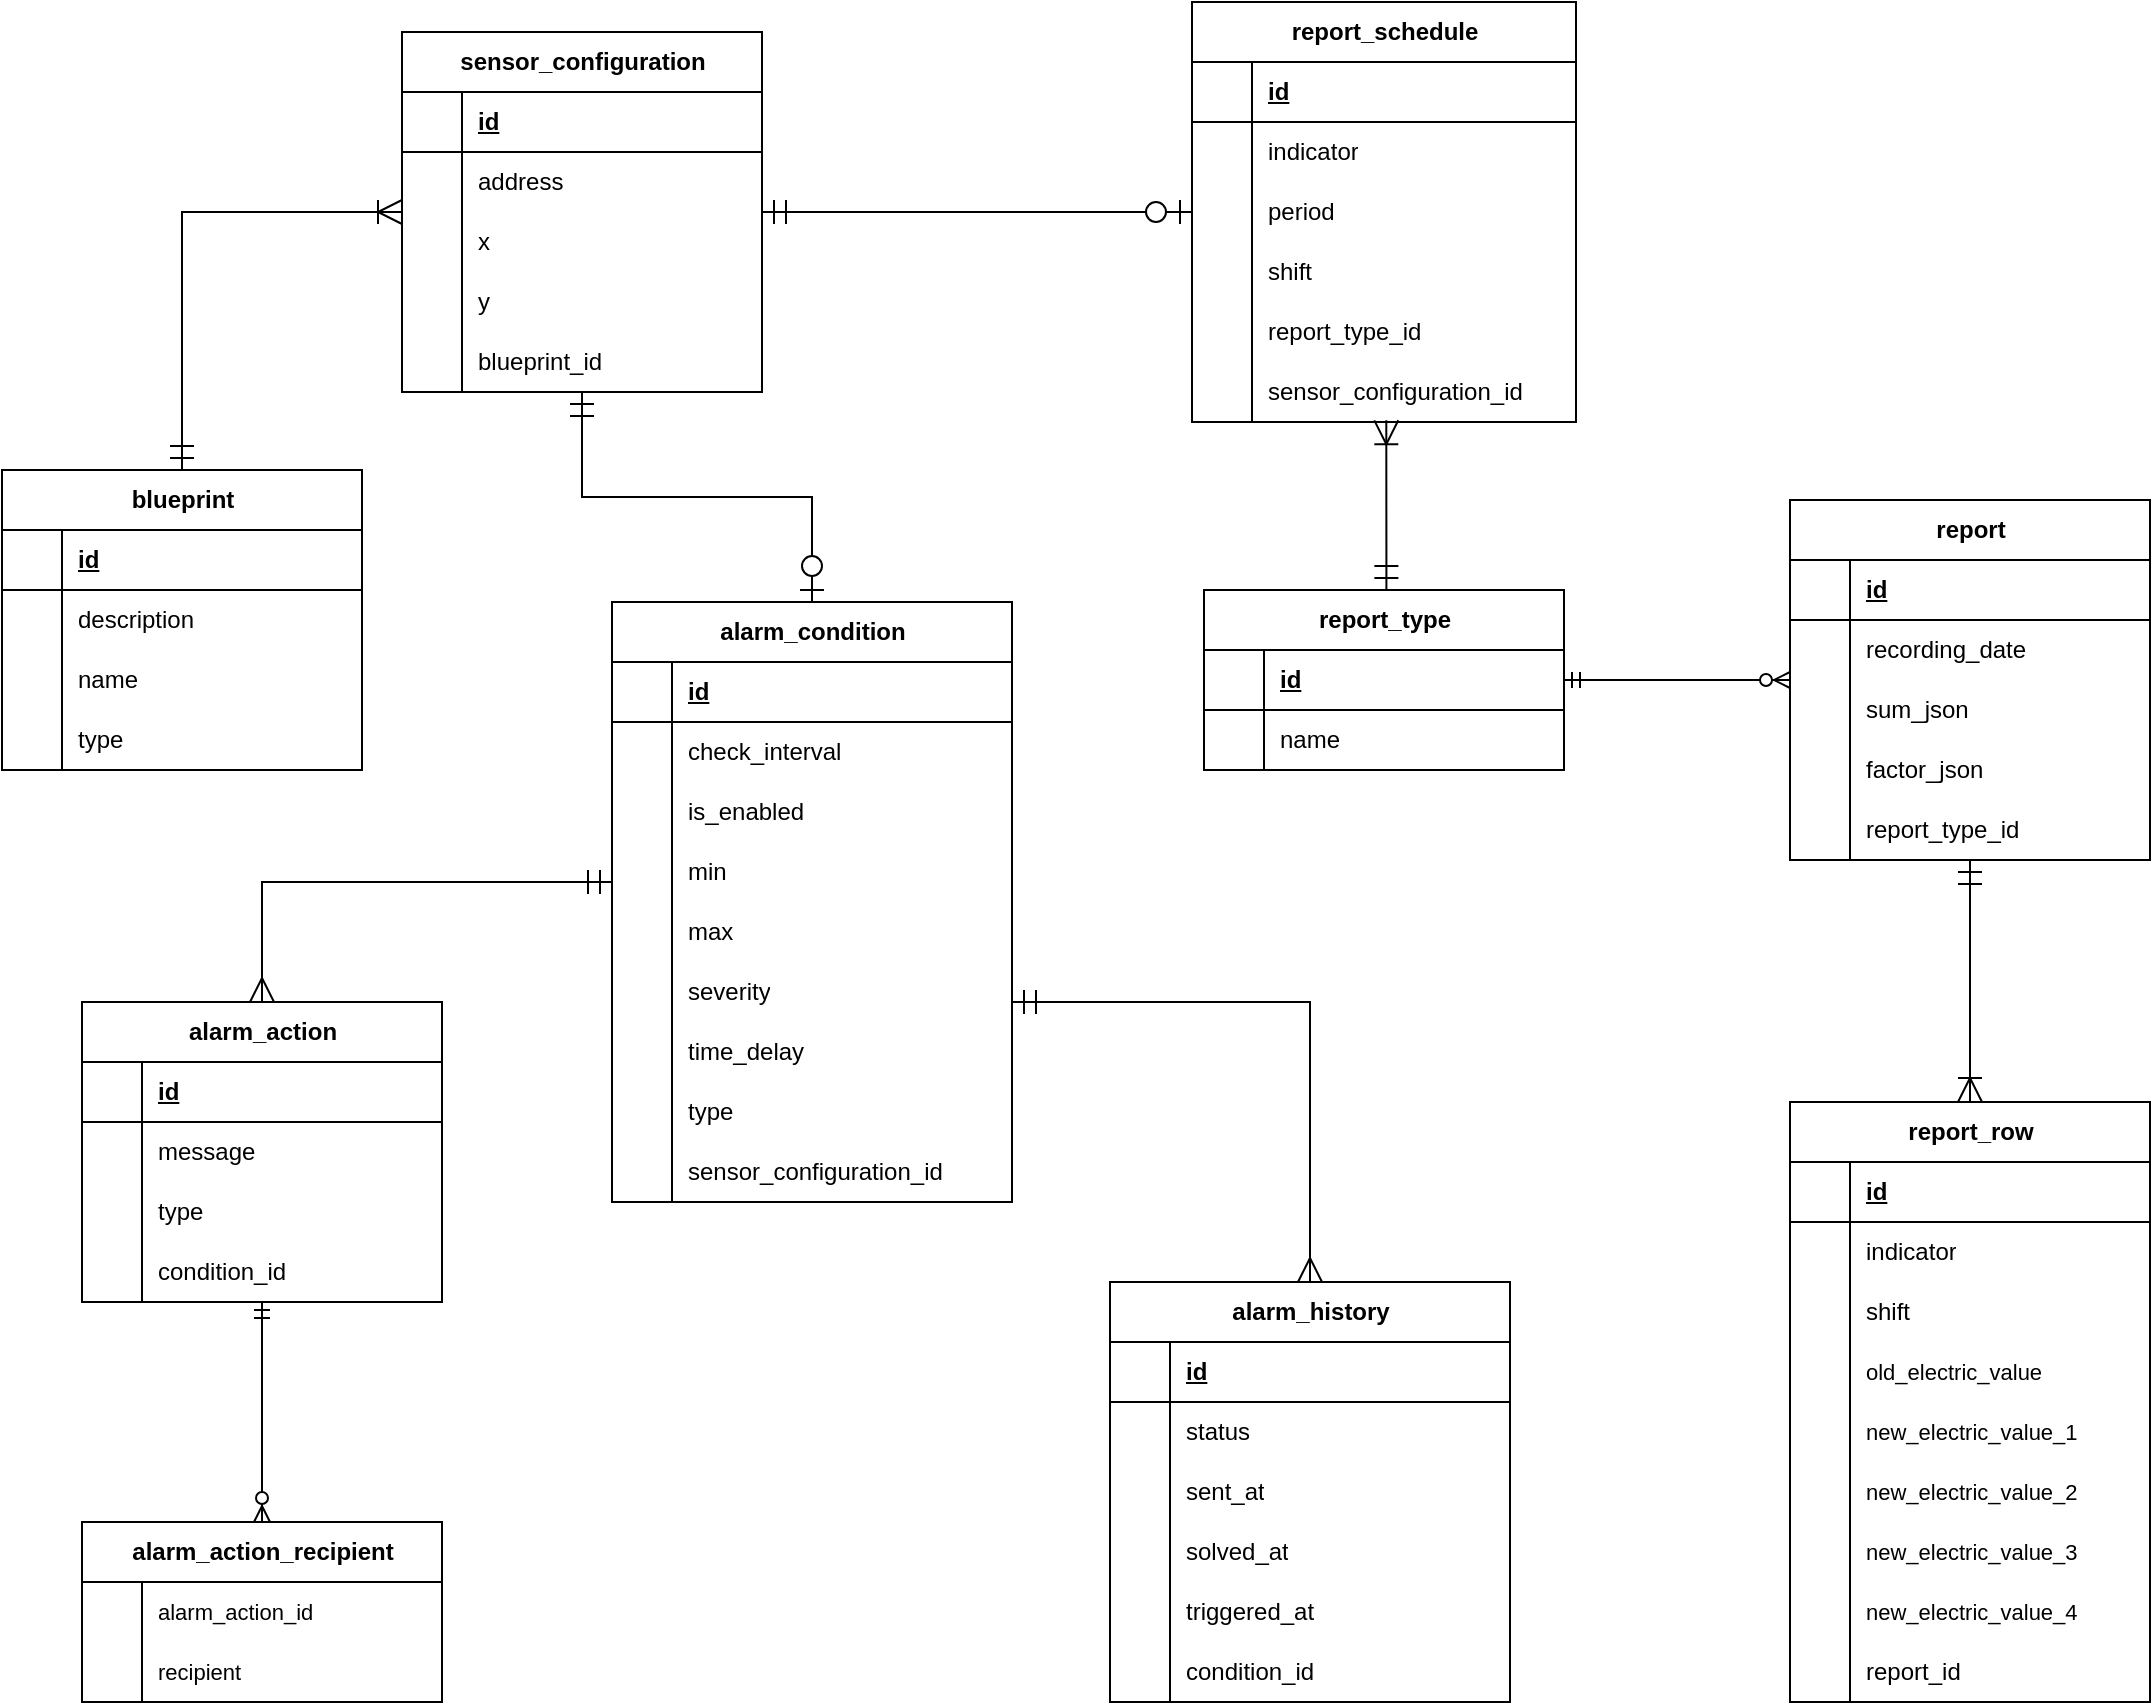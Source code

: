 <mxfile version="24.2.5" type="google">
  <diagram name="Page-1" id="f-IT_zqQ07lLinZDfYL9">
    <mxGraphModel grid="1" page="1" gridSize="10" guides="1" tooltips="1" connect="1" arrows="1" fold="1" pageScale="1" pageWidth="850" pageHeight="1100" math="0" shadow="0">
      <root>
        <mxCell id="0" />
        <mxCell id="1" parent="0" />
        <mxCell id="NJF2ONjUa4AdfMFzGr_4-88" value="" style="startArrow=ERoneToMany;startSize=10;;endArrow=ERmandOne;endSize=10;;rounded=0;edgeStyle=orthogonalEdgeStyle;curved=0;" edge="1" parent="1" source="ylIzDHfj9DtSjI0Hm04x-93" target="ylIzDHfj9DtSjI0Hm04x-112">
          <mxGeometry relative="1" as="geometry">
            <mxPoint x="250" y="310" as="sourcePoint" />
            <mxPoint x="190" y="430" as="targetPoint" />
          </mxGeometry>
        </mxCell>
        <mxCell id="NJF2ONjUa4AdfMFzGr_4-89" value="" style="startArrow=ERmandOne;startSize=10;;endArrow=ERzeroToOne;endSize=10;;rounded=0;edgeStyle=orthogonalEdgeStyle;" edge="1" parent="1" source="ylIzDHfj9DtSjI0Hm04x-93" target="ylIzDHfj9DtSjI0Hm04x-128">
          <mxGeometry relative="1" as="geometry">
            <mxPoint x="392" y="310" as="sourcePoint" />
            <mxPoint x="429.691" y="464" as="targetPoint" />
          </mxGeometry>
        </mxCell>
        <mxCell id="NJF2ONjUa4AdfMFzGr_4-90" value="" style="startArrow=ERmandOne;startSize=10;;endArrow=ERmany;endSize=10;;rounded=0;edgeStyle=orthogonalEdgeStyle;" edge="1" parent="1" source="ylIzDHfj9DtSjI0Hm04x-128" target="ylIzDHfj9DtSjI0Hm04x-156">
          <mxGeometry relative="1" as="geometry">
            <Array as="points">
              <mxPoint x="150" y="510" />
            </Array>
            <mxPoint x="350" y="580" as="sourcePoint" />
            <mxPoint x="224" y="623.0" as="targetPoint" />
          </mxGeometry>
        </mxCell>
        <mxCell id="NJF2ONjUa4AdfMFzGr_4-91" value="" style="startArrow=ERmandOne;startSize=10;;endArrow=ERmany;endSize=10;;rounded=0;edgeStyle=orthogonalEdgeStyle;" edge="1" parent="1" source="ylIzDHfj9DtSjI0Hm04x-128" target="ylIzDHfj9DtSjI0Hm04x-176">
          <mxGeometry relative="1" as="geometry">
            <mxPoint x="520" y="588.0" as="sourcePoint" />
            <mxPoint x="579.96" y="753" as="targetPoint" />
            <Array as="points">
              <mxPoint x="674" y="570" />
            </Array>
          </mxGeometry>
        </mxCell>
        <mxCell id="IzVKfdCqRVlVHFIvyCcN-42" value="" style="startArrow=ERmandOne;startSize=10;;endArrow=ERzeroToOne;endSize=10;;rounded=0;edgeStyle=orthogonalEdgeStyle;" edge="1" parent="1" source="ylIzDHfj9DtSjI0Hm04x-93" target="ylIzDHfj9DtSjI0Hm04x-1">
          <mxGeometry relative="1" as="geometry">
            <mxPoint x="331.082" y="229.464" as="sourcePoint" />
            <mxPoint x="576" y="202.5" as="targetPoint" />
          </mxGeometry>
        </mxCell>
        <mxCell id="IzVKfdCqRVlVHFIvyCcN-112" value="" style="edgeStyle=entityRelationEdgeStyle;fontSize=12;html=1;endArrow=ERzeroToMany;startArrow=ERmandOne;rounded=0;" edge="1" parent="1" source="ylIzDHfj9DtSjI0Hm04x-23" target="ylIzDHfj9DtSjI0Hm04x-42">
          <mxGeometry width="100" height="100" relative="1" as="geometry">
            <mxPoint x="791.0" y="400.5" as="sourcePoint" />
            <mxPoint x="917.0" y="400" as="targetPoint" />
            <Array as="points">
              <mxPoint x="907" y="410" />
              <mxPoint x="857" y="410" />
            </Array>
          </mxGeometry>
        </mxCell>
        <mxCell id="IzVKfdCqRVlVHFIvyCcN-148" value="" style="curved=1;startArrow=ERoneToMany;startSize=10;;endArrow=ERmandOne;endSize=10;;rounded=0;" edge="1" parent="1" source="ylIzDHfj9DtSjI0Hm04x-61" target="ylIzDHfj9DtSjI0Hm04x-42">
          <mxGeometry relative="1" as="geometry">
            <Array as="points" />
            <mxPoint x="962" y="586" as="sourcePoint" />
            <mxPoint x="962.0" y="488" as="targetPoint" />
          </mxGeometry>
        </mxCell>
        <mxCell id="IzVKfdCqRVlVHFIvyCcN-151" value="" style="startArrow=ERoneToMany;startSize=10;;endArrow=ERmandOne;endSize=10;;rounded=0;edgeStyle=orthogonalEdgeStyle;exitX=0.506;exitY=0.972;exitDx=0;exitDy=0;exitPerimeter=0;" edge="1" parent="1" source="ylIzDHfj9DtSjI0Hm04x-17" target="ylIzDHfj9DtSjI0Hm04x-23">
          <mxGeometry relative="1" as="geometry">
            <mxPoint x="711" y="285" as="sourcePoint" />
            <mxPoint x="712.083" y="365" as="targetPoint" />
            <Array as="points">
              <mxPoint x="712" y="340" />
              <mxPoint x="712" y="340" />
            </Array>
          </mxGeometry>
        </mxCell>
        <mxCell id="mWWxvAlx_0Dta1PaoEw9-15" value="" style="fontSize=12;html=1;endArrow=ERzeroToMany;startArrow=ERmandOne;rounded=0;edgeStyle=orthogonalEdgeStyle;" edge="1" parent="1" source="ylIzDHfj9DtSjI0Hm04x-156" target="ylIzDHfj9DtSjI0Hm04x-204">
          <mxGeometry width="100" height="100" relative="1" as="geometry">
            <mxPoint x="224" y="736.0" as="sourcePoint" />
            <mxPoint x="224" y="830" as="targetPoint" />
            <Array as="points" />
          </mxGeometry>
        </mxCell>
        <mxCell id="ylIzDHfj9DtSjI0Hm04x-1" value="report_schedule" style="shape=table;startSize=30;container=1;collapsible=1;childLayout=tableLayout;fixedRows=1;rowLines=0;fontStyle=1;align=center;resizeLast=1;html=1;" vertex="1" parent="1">
          <mxGeometry x="615" y="70" width="192" height="210" as="geometry" />
        </mxCell>
        <mxCell id="ylIzDHfj9DtSjI0Hm04x-2" value="" style="shape=tableRow;horizontal=0;startSize=0;swimlaneHead=0;swimlaneBody=0;fillColor=none;collapsible=0;dropTarget=0;points=[[0,0.5],[1,0.5]];portConstraint=eastwest;top=0;left=0;right=0;bottom=1;" vertex="1" parent="ylIzDHfj9DtSjI0Hm04x-1">
          <mxGeometry y="30" width="192" height="30" as="geometry" />
        </mxCell>
        <mxCell id="ylIzDHfj9DtSjI0Hm04x-3" value="" style="shape=partialRectangle;connectable=0;fillColor=none;top=0;left=0;bottom=0;right=0;fontStyle=1;overflow=hidden;whiteSpace=wrap;html=1;" vertex="1" parent="ylIzDHfj9DtSjI0Hm04x-2">
          <mxGeometry width="30" height="30" as="geometry">
            <mxRectangle width="30" height="30" as="alternateBounds" />
          </mxGeometry>
        </mxCell>
        <mxCell id="ylIzDHfj9DtSjI0Hm04x-4" value="id" style="shape=partialRectangle;connectable=0;fillColor=none;top=0;left=0;bottom=0;right=0;align=left;spacingLeft=6;fontStyle=5;overflow=hidden;whiteSpace=wrap;html=1;" vertex="1" parent="ylIzDHfj9DtSjI0Hm04x-2">
          <mxGeometry x="30" width="162" height="30" as="geometry">
            <mxRectangle width="162" height="30" as="alternateBounds" />
          </mxGeometry>
        </mxCell>
        <mxCell id="ylIzDHfj9DtSjI0Hm04x-5" value="" style="shape=tableRow;horizontal=0;startSize=0;swimlaneHead=0;swimlaneBody=0;fillColor=none;collapsible=0;dropTarget=0;points=[[0,0.5],[1,0.5]];portConstraint=eastwest;top=0;left=0;right=0;bottom=0;" vertex="1" parent="ylIzDHfj9DtSjI0Hm04x-1">
          <mxGeometry y="60" width="192" height="30" as="geometry" />
        </mxCell>
        <mxCell id="ylIzDHfj9DtSjI0Hm04x-6" value="" style="shape=partialRectangle;connectable=0;fillColor=none;top=0;left=0;bottom=0;right=0;editable=1;overflow=hidden;whiteSpace=wrap;html=1;" vertex="1" parent="ylIzDHfj9DtSjI0Hm04x-5">
          <mxGeometry width="30" height="30" as="geometry">
            <mxRectangle width="30" height="30" as="alternateBounds" />
          </mxGeometry>
        </mxCell>
        <mxCell id="ylIzDHfj9DtSjI0Hm04x-7" value="indicator" style="shape=partialRectangle;connectable=0;fillColor=none;top=0;left=0;bottom=0;right=0;align=left;spacingLeft=6;overflow=hidden;whiteSpace=wrap;html=1;" vertex="1" parent="ylIzDHfj9DtSjI0Hm04x-5">
          <mxGeometry x="30" width="162" height="30" as="geometry">
            <mxRectangle width="162" height="30" as="alternateBounds" />
          </mxGeometry>
        </mxCell>
        <mxCell id="ylIzDHfj9DtSjI0Hm04x-8" value="" style="shape=tableRow;horizontal=0;startSize=0;swimlaneHead=0;swimlaneBody=0;fillColor=none;collapsible=0;dropTarget=0;points=[[0,0.5],[1,0.5]];portConstraint=eastwest;top=0;left=0;right=0;bottom=0;" vertex="1" parent="ylIzDHfj9DtSjI0Hm04x-1">
          <mxGeometry y="90" width="192" height="30" as="geometry" />
        </mxCell>
        <mxCell id="ylIzDHfj9DtSjI0Hm04x-9" value="" style="shape=partialRectangle;connectable=0;fillColor=none;top=0;left=0;bottom=0;right=0;editable=1;overflow=hidden;whiteSpace=wrap;html=1;" vertex="1" parent="ylIzDHfj9DtSjI0Hm04x-8">
          <mxGeometry width="30" height="30" as="geometry">
            <mxRectangle width="30" height="30" as="alternateBounds" />
          </mxGeometry>
        </mxCell>
        <mxCell id="ylIzDHfj9DtSjI0Hm04x-10" value="period" style="shape=partialRectangle;connectable=0;fillColor=none;top=0;left=0;bottom=0;right=0;align=left;spacingLeft=6;overflow=hidden;whiteSpace=wrap;html=1;" vertex="1" parent="ylIzDHfj9DtSjI0Hm04x-8">
          <mxGeometry x="30" width="162" height="30" as="geometry">
            <mxRectangle width="162" height="30" as="alternateBounds" />
          </mxGeometry>
        </mxCell>
        <mxCell id="ylIzDHfj9DtSjI0Hm04x-11" value="" style="shape=tableRow;horizontal=0;startSize=0;swimlaneHead=0;swimlaneBody=0;fillColor=none;collapsible=0;dropTarget=0;points=[[0,0.5],[1,0.5]];portConstraint=eastwest;top=0;left=0;right=0;bottom=0;" vertex="1" parent="ylIzDHfj9DtSjI0Hm04x-1">
          <mxGeometry y="120" width="192" height="30" as="geometry" />
        </mxCell>
        <mxCell id="ylIzDHfj9DtSjI0Hm04x-12" value="" style="shape=partialRectangle;connectable=0;fillColor=none;top=0;left=0;bottom=0;right=0;editable=1;overflow=hidden;whiteSpace=wrap;html=1;" vertex="1" parent="ylIzDHfj9DtSjI0Hm04x-11">
          <mxGeometry width="30" height="30" as="geometry">
            <mxRectangle width="30" height="30" as="alternateBounds" />
          </mxGeometry>
        </mxCell>
        <mxCell id="ylIzDHfj9DtSjI0Hm04x-13" value="shift" style="shape=partialRectangle;connectable=0;fillColor=none;top=0;left=0;bottom=0;right=0;align=left;spacingLeft=6;overflow=hidden;whiteSpace=wrap;html=1;" vertex="1" parent="ylIzDHfj9DtSjI0Hm04x-11">
          <mxGeometry x="30" width="162" height="30" as="geometry">
            <mxRectangle width="162" height="30" as="alternateBounds" />
          </mxGeometry>
        </mxCell>
        <mxCell id="ylIzDHfj9DtSjI0Hm04x-20" style="shape=tableRow;horizontal=0;startSize=0;swimlaneHead=0;swimlaneBody=0;fillColor=none;collapsible=0;dropTarget=0;points=[[0,0.5],[1,0.5]];portConstraint=eastwest;top=0;left=0;right=0;bottom=0;" vertex="1" parent="ylIzDHfj9DtSjI0Hm04x-1">
          <mxGeometry y="150" width="192" height="30" as="geometry" />
        </mxCell>
        <mxCell id="ylIzDHfj9DtSjI0Hm04x-21" style="shape=partialRectangle;connectable=0;fillColor=none;top=0;left=0;bottom=0;right=0;editable=1;overflow=hidden;whiteSpace=wrap;html=1;" vertex="1" parent="ylIzDHfj9DtSjI0Hm04x-20">
          <mxGeometry width="30" height="30" as="geometry">
            <mxRectangle width="30" height="30" as="alternateBounds" />
          </mxGeometry>
        </mxCell>
        <mxCell id="ylIzDHfj9DtSjI0Hm04x-22" value="report_type_id" style="shape=partialRectangle;connectable=0;fillColor=none;top=0;left=0;bottom=0;right=0;align=left;spacingLeft=6;overflow=hidden;whiteSpace=wrap;html=1;" vertex="1" parent="ylIzDHfj9DtSjI0Hm04x-20">
          <mxGeometry x="30" width="162" height="30" as="geometry">
            <mxRectangle width="162" height="30" as="alternateBounds" />
          </mxGeometry>
        </mxCell>
        <mxCell id="ylIzDHfj9DtSjI0Hm04x-17" style="shape=tableRow;horizontal=0;startSize=0;swimlaneHead=0;swimlaneBody=0;fillColor=none;collapsible=0;dropTarget=0;points=[[0,0.5],[1,0.5]];portConstraint=eastwest;top=0;left=0;right=0;bottom=0;" vertex="1" parent="ylIzDHfj9DtSjI0Hm04x-1">
          <mxGeometry y="180" width="192" height="30" as="geometry" />
        </mxCell>
        <mxCell id="ylIzDHfj9DtSjI0Hm04x-18" style="shape=partialRectangle;connectable=0;fillColor=none;top=0;left=0;bottom=0;right=0;editable=1;overflow=hidden;whiteSpace=wrap;html=1;" vertex="1" parent="ylIzDHfj9DtSjI0Hm04x-17">
          <mxGeometry width="30" height="30" as="geometry">
            <mxRectangle width="30" height="30" as="alternateBounds" />
          </mxGeometry>
        </mxCell>
        <mxCell id="ylIzDHfj9DtSjI0Hm04x-19" value="sensor_configuration_id" style="shape=partialRectangle;connectable=0;fillColor=none;top=0;left=0;bottom=0;right=0;align=left;spacingLeft=6;overflow=hidden;whiteSpace=wrap;html=1;" vertex="1" parent="ylIzDHfj9DtSjI0Hm04x-17">
          <mxGeometry x="30" width="162" height="30" as="geometry">
            <mxRectangle width="162" height="30" as="alternateBounds" />
          </mxGeometry>
        </mxCell>
        <mxCell id="ylIzDHfj9DtSjI0Hm04x-23" value="report_type" style="shape=table;startSize=30;container=1;collapsible=1;childLayout=tableLayout;fixedRows=1;rowLines=0;fontStyle=1;align=center;resizeLast=1;html=1;" vertex="1" parent="1">
          <mxGeometry x="621" y="364" width="180" height="90" as="geometry" />
        </mxCell>
        <mxCell id="ylIzDHfj9DtSjI0Hm04x-24" value="" style="shape=tableRow;horizontal=0;startSize=0;swimlaneHead=0;swimlaneBody=0;fillColor=none;collapsible=0;dropTarget=0;points=[[0,0.5],[1,0.5]];portConstraint=eastwest;top=0;left=0;right=0;bottom=1;" vertex="1" parent="ylIzDHfj9DtSjI0Hm04x-23">
          <mxGeometry y="30" width="180" height="30" as="geometry" />
        </mxCell>
        <mxCell id="ylIzDHfj9DtSjI0Hm04x-25" value="" style="shape=partialRectangle;connectable=0;fillColor=none;top=0;left=0;bottom=0;right=0;fontStyle=1;overflow=hidden;whiteSpace=wrap;html=1;" vertex="1" parent="ylIzDHfj9DtSjI0Hm04x-24">
          <mxGeometry width="30" height="30" as="geometry">
            <mxRectangle width="30" height="30" as="alternateBounds" />
          </mxGeometry>
        </mxCell>
        <mxCell id="ylIzDHfj9DtSjI0Hm04x-26" value="id" style="shape=partialRectangle;connectable=0;fillColor=none;top=0;left=0;bottom=0;right=0;align=left;spacingLeft=6;fontStyle=5;overflow=hidden;whiteSpace=wrap;html=1;" vertex="1" parent="ylIzDHfj9DtSjI0Hm04x-24">
          <mxGeometry x="30" width="150" height="30" as="geometry">
            <mxRectangle width="150" height="30" as="alternateBounds" />
          </mxGeometry>
        </mxCell>
        <mxCell id="ylIzDHfj9DtSjI0Hm04x-27" value="" style="shape=tableRow;horizontal=0;startSize=0;swimlaneHead=0;swimlaneBody=0;fillColor=none;collapsible=0;dropTarget=0;points=[[0,0.5],[1,0.5]];portConstraint=eastwest;top=0;left=0;right=0;bottom=0;" vertex="1" parent="ylIzDHfj9DtSjI0Hm04x-23">
          <mxGeometry y="60" width="180" height="30" as="geometry" />
        </mxCell>
        <mxCell id="ylIzDHfj9DtSjI0Hm04x-28" value="" style="shape=partialRectangle;connectable=0;fillColor=none;top=0;left=0;bottom=0;right=0;editable=1;overflow=hidden;whiteSpace=wrap;html=1;" vertex="1" parent="ylIzDHfj9DtSjI0Hm04x-27">
          <mxGeometry width="30" height="30" as="geometry">
            <mxRectangle width="30" height="30" as="alternateBounds" />
          </mxGeometry>
        </mxCell>
        <mxCell id="ylIzDHfj9DtSjI0Hm04x-29" value="name" style="shape=partialRectangle;connectable=0;fillColor=none;top=0;left=0;bottom=0;right=0;align=left;spacingLeft=6;overflow=hidden;whiteSpace=wrap;html=1;" vertex="1" parent="ylIzDHfj9DtSjI0Hm04x-27">
          <mxGeometry x="30" width="150" height="30" as="geometry">
            <mxRectangle width="150" height="30" as="alternateBounds" />
          </mxGeometry>
        </mxCell>
        <mxCell id="ylIzDHfj9DtSjI0Hm04x-42" value="report" style="shape=table;startSize=30;container=1;collapsible=1;childLayout=tableLayout;fixedRows=1;rowLines=0;fontStyle=1;align=center;resizeLast=1;html=1;" vertex="1" parent="1">
          <mxGeometry x="914" y="319" width="180" height="180" as="geometry" />
        </mxCell>
        <mxCell id="ylIzDHfj9DtSjI0Hm04x-43" value="" style="shape=tableRow;horizontal=0;startSize=0;swimlaneHead=0;swimlaneBody=0;fillColor=none;collapsible=0;dropTarget=0;points=[[0,0.5],[1,0.5]];portConstraint=eastwest;top=0;left=0;right=0;bottom=1;" vertex="1" parent="ylIzDHfj9DtSjI0Hm04x-42">
          <mxGeometry y="30" width="180" height="30" as="geometry" />
        </mxCell>
        <mxCell id="ylIzDHfj9DtSjI0Hm04x-44" value="" style="shape=partialRectangle;connectable=0;fillColor=none;top=0;left=0;bottom=0;right=0;fontStyle=1;overflow=hidden;whiteSpace=wrap;html=1;" vertex="1" parent="ylIzDHfj9DtSjI0Hm04x-43">
          <mxGeometry width="30" height="30" as="geometry">
            <mxRectangle width="30" height="30" as="alternateBounds" />
          </mxGeometry>
        </mxCell>
        <mxCell id="ylIzDHfj9DtSjI0Hm04x-45" value="id" style="shape=partialRectangle;connectable=0;fillColor=none;top=0;left=0;bottom=0;right=0;align=left;spacingLeft=6;fontStyle=5;overflow=hidden;whiteSpace=wrap;html=1;" vertex="1" parent="ylIzDHfj9DtSjI0Hm04x-43">
          <mxGeometry x="30" width="150" height="30" as="geometry">
            <mxRectangle width="150" height="30" as="alternateBounds" />
          </mxGeometry>
        </mxCell>
        <mxCell id="ylIzDHfj9DtSjI0Hm04x-46" value="" style="shape=tableRow;horizontal=0;startSize=0;swimlaneHead=0;swimlaneBody=0;fillColor=none;collapsible=0;dropTarget=0;points=[[0,0.5],[1,0.5]];portConstraint=eastwest;top=0;left=0;right=0;bottom=0;" vertex="1" parent="ylIzDHfj9DtSjI0Hm04x-42">
          <mxGeometry y="60" width="180" height="30" as="geometry" />
        </mxCell>
        <mxCell id="ylIzDHfj9DtSjI0Hm04x-47" value="" style="shape=partialRectangle;connectable=0;fillColor=none;top=0;left=0;bottom=0;right=0;editable=1;overflow=hidden;whiteSpace=wrap;html=1;" vertex="1" parent="ylIzDHfj9DtSjI0Hm04x-46">
          <mxGeometry width="30" height="30" as="geometry">
            <mxRectangle width="30" height="30" as="alternateBounds" />
          </mxGeometry>
        </mxCell>
        <mxCell id="ylIzDHfj9DtSjI0Hm04x-48" value="recording_date" style="shape=partialRectangle;connectable=0;fillColor=none;top=0;left=0;bottom=0;right=0;align=left;spacingLeft=6;overflow=hidden;whiteSpace=wrap;html=1;" vertex="1" parent="ylIzDHfj9DtSjI0Hm04x-46">
          <mxGeometry x="30" width="150" height="30" as="geometry">
            <mxRectangle width="150" height="30" as="alternateBounds" />
          </mxGeometry>
        </mxCell>
        <mxCell id="ylIzDHfj9DtSjI0Hm04x-49" value="" style="shape=tableRow;horizontal=0;startSize=0;swimlaneHead=0;swimlaneBody=0;fillColor=none;collapsible=0;dropTarget=0;points=[[0,0.5],[1,0.5]];portConstraint=eastwest;top=0;left=0;right=0;bottom=0;" vertex="1" parent="ylIzDHfj9DtSjI0Hm04x-42">
          <mxGeometry y="90" width="180" height="30" as="geometry" />
        </mxCell>
        <mxCell id="ylIzDHfj9DtSjI0Hm04x-50" value="" style="shape=partialRectangle;connectable=0;fillColor=none;top=0;left=0;bottom=0;right=0;editable=1;overflow=hidden;whiteSpace=wrap;html=1;" vertex="1" parent="ylIzDHfj9DtSjI0Hm04x-49">
          <mxGeometry width="30" height="30" as="geometry">
            <mxRectangle width="30" height="30" as="alternateBounds" />
          </mxGeometry>
        </mxCell>
        <mxCell id="ylIzDHfj9DtSjI0Hm04x-51" value="sum_json" style="shape=partialRectangle;connectable=0;fillColor=none;top=0;left=0;bottom=0;right=0;align=left;spacingLeft=6;overflow=hidden;whiteSpace=wrap;html=1;" vertex="1" parent="ylIzDHfj9DtSjI0Hm04x-49">
          <mxGeometry x="30" width="150" height="30" as="geometry">
            <mxRectangle width="150" height="30" as="alternateBounds" />
          </mxGeometry>
        </mxCell>
        <mxCell id="ylIzDHfj9DtSjI0Hm04x-52" value="" style="shape=tableRow;horizontal=0;startSize=0;swimlaneHead=0;swimlaneBody=0;fillColor=none;collapsible=0;dropTarget=0;points=[[0,0.5],[1,0.5]];portConstraint=eastwest;top=0;left=0;right=0;bottom=0;" vertex="1" parent="ylIzDHfj9DtSjI0Hm04x-42">
          <mxGeometry y="120" width="180" height="30" as="geometry" />
        </mxCell>
        <mxCell id="ylIzDHfj9DtSjI0Hm04x-53" value="" style="shape=partialRectangle;connectable=0;fillColor=none;top=0;left=0;bottom=0;right=0;editable=1;overflow=hidden;whiteSpace=wrap;html=1;" vertex="1" parent="ylIzDHfj9DtSjI0Hm04x-52">
          <mxGeometry width="30" height="30" as="geometry">
            <mxRectangle width="30" height="30" as="alternateBounds" />
          </mxGeometry>
        </mxCell>
        <mxCell id="ylIzDHfj9DtSjI0Hm04x-54" value="factor_json" style="shape=partialRectangle;connectable=0;fillColor=none;top=0;left=0;bottom=0;right=0;align=left;spacingLeft=6;overflow=hidden;whiteSpace=wrap;html=1;" vertex="1" parent="ylIzDHfj9DtSjI0Hm04x-52">
          <mxGeometry x="30" width="150" height="30" as="geometry">
            <mxRectangle width="150" height="30" as="alternateBounds" />
          </mxGeometry>
        </mxCell>
        <mxCell id="ylIzDHfj9DtSjI0Hm04x-55" style="shape=tableRow;horizontal=0;startSize=0;swimlaneHead=0;swimlaneBody=0;fillColor=none;collapsible=0;dropTarget=0;points=[[0,0.5],[1,0.5]];portConstraint=eastwest;top=0;left=0;right=0;bottom=0;" vertex="1" parent="ylIzDHfj9DtSjI0Hm04x-42">
          <mxGeometry y="150" width="180" height="30" as="geometry" />
        </mxCell>
        <mxCell id="ylIzDHfj9DtSjI0Hm04x-56" style="shape=partialRectangle;connectable=0;fillColor=none;top=0;left=0;bottom=0;right=0;editable=1;overflow=hidden;whiteSpace=wrap;html=1;" vertex="1" parent="ylIzDHfj9DtSjI0Hm04x-55">
          <mxGeometry width="30" height="30" as="geometry">
            <mxRectangle width="30" height="30" as="alternateBounds" />
          </mxGeometry>
        </mxCell>
        <mxCell id="ylIzDHfj9DtSjI0Hm04x-57" value="report_type_id" style="shape=partialRectangle;connectable=0;fillColor=none;top=0;left=0;bottom=0;right=0;align=left;spacingLeft=6;overflow=hidden;whiteSpace=wrap;html=1;" vertex="1" parent="ylIzDHfj9DtSjI0Hm04x-55">
          <mxGeometry x="30" width="150" height="30" as="geometry">
            <mxRectangle width="150" height="30" as="alternateBounds" />
          </mxGeometry>
        </mxCell>
        <mxCell id="ylIzDHfj9DtSjI0Hm04x-61" value="report_row" style="shape=table;startSize=30;container=1;collapsible=1;childLayout=tableLayout;fixedRows=1;rowLines=0;fontStyle=1;align=center;resizeLast=1;html=1;" vertex="1" parent="1">
          <mxGeometry x="914" y="620" width="180" height="300" as="geometry" />
        </mxCell>
        <mxCell id="ylIzDHfj9DtSjI0Hm04x-62" value="" style="shape=tableRow;horizontal=0;startSize=0;swimlaneHead=0;swimlaneBody=0;fillColor=none;collapsible=0;dropTarget=0;points=[[0,0.5],[1,0.5]];portConstraint=eastwest;top=0;left=0;right=0;bottom=1;" vertex="1" parent="ylIzDHfj9DtSjI0Hm04x-61">
          <mxGeometry y="30" width="180" height="30" as="geometry" />
        </mxCell>
        <mxCell id="ylIzDHfj9DtSjI0Hm04x-63" value="" style="shape=partialRectangle;connectable=0;fillColor=none;top=0;left=0;bottom=0;right=0;fontStyle=1;overflow=hidden;whiteSpace=wrap;html=1;" vertex="1" parent="ylIzDHfj9DtSjI0Hm04x-62">
          <mxGeometry width="30" height="30" as="geometry">
            <mxRectangle width="30" height="30" as="alternateBounds" />
          </mxGeometry>
        </mxCell>
        <mxCell id="ylIzDHfj9DtSjI0Hm04x-64" value="id" style="shape=partialRectangle;connectable=0;fillColor=none;top=0;left=0;bottom=0;right=0;align=left;spacingLeft=6;fontStyle=5;overflow=hidden;whiteSpace=wrap;html=1;" vertex="1" parent="ylIzDHfj9DtSjI0Hm04x-62">
          <mxGeometry x="30" width="150" height="30" as="geometry">
            <mxRectangle width="150" height="30" as="alternateBounds" />
          </mxGeometry>
        </mxCell>
        <mxCell id="ylIzDHfj9DtSjI0Hm04x-65" value="" style="shape=tableRow;horizontal=0;startSize=0;swimlaneHead=0;swimlaneBody=0;fillColor=none;collapsible=0;dropTarget=0;points=[[0,0.5],[1,0.5]];portConstraint=eastwest;top=0;left=0;right=0;bottom=0;" vertex="1" parent="ylIzDHfj9DtSjI0Hm04x-61">
          <mxGeometry y="60" width="180" height="30" as="geometry" />
        </mxCell>
        <mxCell id="ylIzDHfj9DtSjI0Hm04x-66" value="" style="shape=partialRectangle;connectable=0;fillColor=none;top=0;left=0;bottom=0;right=0;editable=1;overflow=hidden;whiteSpace=wrap;html=1;" vertex="1" parent="ylIzDHfj9DtSjI0Hm04x-65">
          <mxGeometry width="30" height="30" as="geometry">
            <mxRectangle width="30" height="30" as="alternateBounds" />
          </mxGeometry>
        </mxCell>
        <mxCell id="ylIzDHfj9DtSjI0Hm04x-67" value="indicator" style="shape=partialRectangle;connectable=0;fillColor=none;top=0;left=0;bottom=0;right=0;align=left;spacingLeft=6;overflow=hidden;whiteSpace=wrap;html=1;" vertex="1" parent="ylIzDHfj9DtSjI0Hm04x-65">
          <mxGeometry x="30" width="150" height="30" as="geometry">
            <mxRectangle width="150" height="30" as="alternateBounds" />
          </mxGeometry>
        </mxCell>
        <mxCell id="ylIzDHfj9DtSjI0Hm04x-71" value="" style="shape=tableRow;horizontal=0;startSize=0;swimlaneHead=0;swimlaneBody=0;fillColor=none;collapsible=0;dropTarget=0;points=[[0,0.5],[1,0.5]];portConstraint=eastwest;top=0;left=0;right=0;bottom=0;" vertex="1" parent="ylIzDHfj9DtSjI0Hm04x-61">
          <mxGeometry y="90" width="180" height="30" as="geometry" />
        </mxCell>
        <mxCell id="ylIzDHfj9DtSjI0Hm04x-72" value="" style="shape=partialRectangle;connectable=0;fillColor=none;top=0;left=0;bottom=0;right=0;editable=1;overflow=hidden;whiteSpace=wrap;html=1;" vertex="1" parent="ylIzDHfj9DtSjI0Hm04x-71">
          <mxGeometry width="30" height="30" as="geometry">
            <mxRectangle width="30" height="30" as="alternateBounds" />
          </mxGeometry>
        </mxCell>
        <mxCell id="ylIzDHfj9DtSjI0Hm04x-73" value="shift" style="shape=partialRectangle;connectable=0;fillColor=none;top=0;left=0;bottom=0;right=0;align=left;spacingLeft=6;overflow=hidden;whiteSpace=wrap;html=1;" vertex="1" parent="ylIzDHfj9DtSjI0Hm04x-71">
          <mxGeometry x="30" width="150" height="30" as="geometry">
            <mxRectangle width="150" height="30" as="alternateBounds" />
          </mxGeometry>
        </mxCell>
        <mxCell id="ylIzDHfj9DtSjI0Hm04x-74" style="shape=tableRow;horizontal=0;startSize=0;swimlaneHead=0;swimlaneBody=0;fillColor=none;collapsible=0;dropTarget=0;points=[[0,0.5],[1,0.5]];portConstraint=eastwest;top=0;left=0;right=0;bottom=0;" vertex="1" parent="ylIzDHfj9DtSjI0Hm04x-61">
          <mxGeometry y="120" width="180" height="30" as="geometry" />
        </mxCell>
        <mxCell id="ylIzDHfj9DtSjI0Hm04x-75" style="shape=partialRectangle;connectable=0;fillColor=none;top=0;left=0;bottom=0;right=0;editable=1;overflow=hidden;whiteSpace=wrap;html=1;" vertex="1" parent="ylIzDHfj9DtSjI0Hm04x-74">
          <mxGeometry width="30" height="30" as="geometry">
            <mxRectangle width="30" height="30" as="alternateBounds" />
          </mxGeometry>
        </mxCell>
        <mxCell id="ylIzDHfj9DtSjI0Hm04x-76" value="&lt;span style=&quot;font-size: 11px; text-wrap: nowrap;&quot;&gt;old_electric_value&lt;/span&gt;" style="shape=partialRectangle;connectable=0;fillColor=none;top=0;left=0;bottom=0;right=0;align=left;spacingLeft=6;overflow=hidden;whiteSpace=wrap;html=1;" vertex="1" parent="ylIzDHfj9DtSjI0Hm04x-74">
          <mxGeometry x="30" width="150" height="30" as="geometry">
            <mxRectangle width="150" height="30" as="alternateBounds" />
          </mxGeometry>
        </mxCell>
        <mxCell id="ylIzDHfj9DtSjI0Hm04x-77" style="shape=tableRow;horizontal=0;startSize=0;swimlaneHead=0;swimlaneBody=0;fillColor=none;collapsible=0;dropTarget=0;points=[[0,0.5],[1,0.5]];portConstraint=eastwest;top=0;left=0;right=0;bottom=0;" vertex="1" parent="ylIzDHfj9DtSjI0Hm04x-61">
          <mxGeometry y="150" width="180" height="30" as="geometry" />
        </mxCell>
        <mxCell id="ylIzDHfj9DtSjI0Hm04x-78" style="shape=partialRectangle;connectable=0;fillColor=none;top=0;left=0;bottom=0;right=0;editable=1;overflow=hidden;whiteSpace=wrap;html=1;" vertex="1" parent="ylIzDHfj9DtSjI0Hm04x-77">
          <mxGeometry width="30" height="30" as="geometry">
            <mxRectangle width="30" height="30" as="alternateBounds" />
          </mxGeometry>
        </mxCell>
        <mxCell id="ylIzDHfj9DtSjI0Hm04x-79" value="&lt;span style=&quot;font-size: 11px; text-wrap: nowrap;&quot;&gt;new_electric_value_1&lt;/span&gt;" style="shape=partialRectangle;connectable=0;fillColor=none;top=0;left=0;bottom=0;right=0;align=left;spacingLeft=6;overflow=hidden;whiteSpace=wrap;html=1;" vertex="1" parent="ylIzDHfj9DtSjI0Hm04x-77">
          <mxGeometry x="30" width="150" height="30" as="geometry">
            <mxRectangle width="150" height="30" as="alternateBounds" />
          </mxGeometry>
        </mxCell>
        <mxCell id="ylIzDHfj9DtSjI0Hm04x-80" style="shape=tableRow;horizontal=0;startSize=0;swimlaneHead=0;swimlaneBody=0;fillColor=none;collapsible=0;dropTarget=0;points=[[0,0.5],[1,0.5]];portConstraint=eastwest;top=0;left=0;right=0;bottom=0;" vertex="1" parent="ylIzDHfj9DtSjI0Hm04x-61">
          <mxGeometry y="180" width="180" height="30" as="geometry" />
        </mxCell>
        <mxCell id="ylIzDHfj9DtSjI0Hm04x-81" style="shape=partialRectangle;connectable=0;fillColor=none;top=0;left=0;bottom=0;right=0;editable=1;overflow=hidden;whiteSpace=wrap;html=1;" vertex="1" parent="ylIzDHfj9DtSjI0Hm04x-80">
          <mxGeometry width="30" height="30" as="geometry">
            <mxRectangle width="30" height="30" as="alternateBounds" />
          </mxGeometry>
        </mxCell>
        <mxCell id="ylIzDHfj9DtSjI0Hm04x-82" value="&lt;span style=&quot;font-size: 11px; text-wrap: nowrap;&quot;&gt;new_electric_value_2&lt;/span&gt;" style="shape=partialRectangle;connectable=0;fillColor=none;top=0;left=0;bottom=0;right=0;align=left;spacingLeft=6;overflow=hidden;whiteSpace=wrap;html=1;" vertex="1" parent="ylIzDHfj9DtSjI0Hm04x-80">
          <mxGeometry x="30" width="150" height="30" as="geometry">
            <mxRectangle width="150" height="30" as="alternateBounds" />
          </mxGeometry>
        </mxCell>
        <mxCell id="ylIzDHfj9DtSjI0Hm04x-90" style="shape=tableRow;horizontal=0;startSize=0;swimlaneHead=0;swimlaneBody=0;fillColor=none;collapsible=0;dropTarget=0;points=[[0,0.5],[1,0.5]];portConstraint=eastwest;top=0;left=0;right=0;bottom=0;" vertex="1" parent="ylIzDHfj9DtSjI0Hm04x-61">
          <mxGeometry y="210" width="180" height="30" as="geometry" />
        </mxCell>
        <mxCell id="ylIzDHfj9DtSjI0Hm04x-91" style="shape=partialRectangle;connectable=0;fillColor=none;top=0;left=0;bottom=0;right=0;editable=1;overflow=hidden;whiteSpace=wrap;html=1;" vertex="1" parent="ylIzDHfj9DtSjI0Hm04x-90">
          <mxGeometry width="30" height="30" as="geometry">
            <mxRectangle width="30" height="30" as="alternateBounds" />
          </mxGeometry>
        </mxCell>
        <mxCell id="ylIzDHfj9DtSjI0Hm04x-92" value="&lt;span style=&quot;font-size: 11px; text-wrap: nowrap;&quot;&gt;new_electric_value_3&lt;/span&gt;" style="shape=partialRectangle;connectable=0;fillColor=none;top=0;left=0;bottom=0;right=0;align=left;spacingLeft=6;overflow=hidden;whiteSpace=wrap;html=1;" vertex="1" parent="ylIzDHfj9DtSjI0Hm04x-90">
          <mxGeometry x="30" width="150" height="30" as="geometry">
            <mxRectangle width="150" height="30" as="alternateBounds" />
          </mxGeometry>
        </mxCell>
        <mxCell id="ylIzDHfj9DtSjI0Hm04x-87" style="shape=tableRow;horizontal=0;startSize=0;swimlaneHead=0;swimlaneBody=0;fillColor=none;collapsible=0;dropTarget=0;points=[[0,0.5],[1,0.5]];portConstraint=eastwest;top=0;left=0;right=0;bottom=0;" vertex="1" parent="ylIzDHfj9DtSjI0Hm04x-61">
          <mxGeometry y="240" width="180" height="30" as="geometry" />
        </mxCell>
        <mxCell id="ylIzDHfj9DtSjI0Hm04x-88" style="shape=partialRectangle;connectable=0;fillColor=none;top=0;left=0;bottom=0;right=0;editable=1;overflow=hidden;whiteSpace=wrap;html=1;" vertex="1" parent="ylIzDHfj9DtSjI0Hm04x-87">
          <mxGeometry width="30" height="30" as="geometry">
            <mxRectangle width="30" height="30" as="alternateBounds" />
          </mxGeometry>
        </mxCell>
        <mxCell id="ylIzDHfj9DtSjI0Hm04x-89" value="&lt;span style=&quot;font-size: 11px; text-wrap: nowrap;&quot;&gt;new_electric_value_4&lt;/span&gt;" style="shape=partialRectangle;connectable=0;fillColor=none;top=0;left=0;bottom=0;right=0;align=left;spacingLeft=6;overflow=hidden;whiteSpace=wrap;html=1;" vertex="1" parent="ylIzDHfj9DtSjI0Hm04x-87">
          <mxGeometry x="30" width="150" height="30" as="geometry">
            <mxRectangle width="150" height="30" as="alternateBounds" />
          </mxGeometry>
        </mxCell>
        <mxCell id="ylIzDHfj9DtSjI0Hm04x-84" style="shape=tableRow;horizontal=0;startSize=0;swimlaneHead=0;swimlaneBody=0;fillColor=none;collapsible=0;dropTarget=0;points=[[0,0.5],[1,0.5]];portConstraint=eastwest;top=0;left=0;right=0;bottom=0;" vertex="1" parent="ylIzDHfj9DtSjI0Hm04x-61">
          <mxGeometry y="270" width="180" height="30" as="geometry" />
        </mxCell>
        <mxCell id="ylIzDHfj9DtSjI0Hm04x-85" style="shape=partialRectangle;connectable=0;fillColor=none;top=0;left=0;bottom=0;right=0;editable=1;overflow=hidden;whiteSpace=wrap;html=1;" vertex="1" parent="ylIzDHfj9DtSjI0Hm04x-84">
          <mxGeometry width="30" height="30" as="geometry">
            <mxRectangle width="30" height="30" as="alternateBounds" />
          </mxGeometry>
        </mxCell>
        <mxCell id="ylIzDHfj9DtSjI0Hm04x-86" value="report_id" style="shape=partialRectangle;connectable=0;fillColor=none;top=0;left=0;bottom=0;right=0;align=left;spacingLeft=6;overflow=hidden;whiteSpace=wrap;html=1;" vertex="1" parent="ylIzDHfj9DtSjI0Hm04x-84">
          <mxGeometry x="30" width="150" height="30" as="geometry">
            <mxRectangle width="150" height="30" as="alternateBounds" />
          </mxGeometry>
        </mxCell>
        <mxCell id="ylIzDHfj9DtSjI0Hm04x-93" value="sensor_configuration" style="shape=table;startSize=30;container=1;collapsible=1;childLayout=tableLayout;fixedRows=1;rowLines=0;fontStyle=1;align=center;resizeLast=1;html=1;" vertex="1" parent="1">
          <mxGeometry x="220" y="85" width="180" height="180" as="geometry" />
        </mxCell>
        <mxCell id="ylIzDHfj9DtSjI0Hm04x-94" value="" style="shape=tableRow;horizontal=0;startSize=0;swimlaneHead=0;swimlaneBody=0;fillColor=none;collapsible=0;dropTarget=0;points=[[0,0.5],[1,0.5]];portConstraint=eastwest;top=0;left=0;right=0;bottom=1;" vertex="1" parent="ylIzDHfj9DtSjI0Hm04x-93">
          <mxGeometry y="30" width="180" height="30" as="geometry" />
        </mxCell>
        <mxCell id="ylIzDHfj9DtSjI0Hm04x-95" value="" style="shape=partialRectangle;connectable=0;fillColor=none;top=0;left=0;bottom=0;right=0;fontStyle=1;overflow=hidden;whiteSpace=wrap;html=1;" vertex="1" parent="ylIzDHfj9DtSjI0Hm04x-94">
          <mxGeometry width="30" height="30" as="geometry">
            <mxRectangle width="30" height="30" as="alternateBounds" />
          </mxGeometry>
        </mxCell>
        <mxCell id="ylIzDHfj9DtSjI0Hm04x-96" value="id" style="shape=partialRectangle;connectable=0;fillColor=none;top=0;left=0;bottom=0;right=0;align=left;spacingLeft=6;fontStyle=5;overflow=hidden;whiteSpace=wrap;html=1;" vertex="1" parent="ylIzDHfj9DtSjI0Hm04x-94">
          <mxGeometry x="30" width="150" height="30" as="geometry">
            <mxRectangle width="150" height="30" as="alternateBounds" />
          </mxGeometry>
        </mxCell>
        <mxCell id="ylIzDHfj9DtSjI0Hm04x-97" value="" style="shape=tableRow;horizontal=0;startSize=0;swimlaneHead=0;swimlaneBody=0;fillColor=none;collapsible=0;dropTarget=0;points=[[0,0.5],[1,0.5]];portConstraint=eastwest;top=0;left=0;right=0;bottom=0;" vertex="1" parent="ylIzDHfj9DtSjI0Hm04x-93">
          <mxGeometry y="60" width="180" height="30" as="geometry" />
        </mxCell>
        <mxCell id="ylIzDHfj9DtSjI0Hm04x-98" value="" style="shape=partialRectangle;connectable=0;fillColor=none;top=0;left=0;bottom=0;right=0;editable=1;overflow=hidden;whiteSpace=wrap;html=1;" vertex="1" parent="ylIzDHfj9DtSjI0Hm04x-97">
          <mxGeometry width="30" height="30" as="geometry">
            <mxRectangle width="30" height="30" as="alternateBounds" />
          </mxGeometry>
        </mxCell>
        <mxCell id="ylIzDHfj9DtSjI0Hm04x-99" value="address" style="shape=partialRectangle;connectable=0;fillColor=none;top=0;left=0;bottom=0;right=0;align=left;spacingLeft=6;overflow=hidden;whiteSpace=wrap;html=1;" vertex="1" parent="ylIzDHfj9DtSjI0Hm04x-97">
          <mxGeometry x="30" width="150" height="30" as="geometry">
            <mxRectangle width="150" height="30" as="alternateBounds" />
          </mxGeometry>
        </mxCell>
        <mxCell id="ylIzDHfj9DtSjI0Hm04x-100" value="" style="shape=tableRow;horizontal=0;startSize=0;swimlaneHead=0;swimlaneBody=0;fillColor=none;collapsible=0;dropTarget=0;points=[[0,0.5],[1,0.5]];portConstraint=eastwest;top=0;left=0;right=0;bottom=0;" vertex="1" parent="ylIzDHfj9DtSjI0Hm04x-93">
          <mxGeometry y="90" width="180" height="30" as="geometry" />
        </mxCell>
        <mxCell id="ylIzDHfj9DtSjI0Hm04x-101" value="" style="shape=partialRectangle;connectable=0;fillColor=none;top=0;left=0;bottom=0;right=0;editable=1;overflow=hidden;whiteSpace=wrap;html=1;" vertex="1" parent="ylIzDHfj9DtSjI0Hm04x-100">
          <mxGeometry width="30" height="30" as="geometry">
            <mxRectangle width="30" height="30" as="alternateBounds" />
          </mxGeometry>
        </mxCell>
        <mxCell id="ylIzDHfj9DtSjI0Hm04x-102" value="x" style="shape=partialRectangle;connectable=0;fillColor=none;top=0;left=0;bottom=0;right=0;align=left;spacingLeft=6;overflow=hidden;whiteSpace=wrap;html=1;" vertex="1" parent="ylIzDHfj9DtSjI0Hm04x-100">
          <mxGeometry x="30" width="150" height="30" as="geometry">
            <mxRectangle width="150" height="30" as="alternateBounds" />
          </mxGeometry>
        </mxCell>
        <mxCell id="ylIzDHfj9DtSjI0Hm04x-103" value="" style="shape=tableRow;horizontal=0;startSize=0;swimlaneHead=0;swimlaneBody=0;fillColor=none;collapsible=0;dropTarget=0;points=[[0,0.5],[1,0.5]];portConstraint=eastwest;top=0;left=0;right=0;bottom=0;" vertex="1" parent="ylIzDHfj9DtSjI0Hm04x-93">
          <mxGeometry y="120" width="180" height="30" as="geometry" />
        </mxCell>
        <mxCell id="ylIzDHfj9DtSjI0Hm04x-104" value="" style="shape=partialRectangle;connectable=0;fillColor=none;top=0;left=0;bottom=0;right=0;editable=1;overflow=hidden;whiteSpace=wrap;html=1;" vertex="1" parent="ylIzDHfj9DtSjI0Hm04x-103">
          <mxGeometry width="30" height="30" as="geometry">
            <mxRectangle width="30" height="30" as="alternateBounds" />
          </mxGeometry>
        </mxCell>
        <mxCell id="ylIzDHfj9DtSjI0Hm04x-105" value="y" style="shape=partialRectangle;connectable=0;fillColor=none;top=0;left=0;bottom=0;right=0;align=left;spacingLeft=6;overflow=hidden;whiteSpace=wrap;html=1;" vertex="1" parent="ylIzDHfj9DtSjI0Hm04x-103">
          <mxGeometry x="30" width="150" height="30" as="geometry">
            <mxRectangle width="150" height="30" as="alternateBounds" />
          </mxGeometry>
        </mxCell>
        <mxCell id="ylIzDHfj9DtSjI0Hm04x-106" style="shape=tableRow;horizontal=0;startSize=0;swimlaneHead=0;swimlaneBody=0;fillColor=none;collapsible=0;dropTarget=0;points=[[0,0.5],[1,0.5]];portConstraint=eastwest;top=0;left=0;right=0;bottom=0;" vertex="1" parent="ylIzDHfj9DtSjI0Hm04x-93">
          <mxGeometry y="150" width="180" height="30" as="geometry" />
        </mxCell>
        <mxCell id="ylIzDHfj9DtSjI0Hm04x-107" style="shape=partialRectangle;connectable=0;fillColor=none;top=0;left=0;bottom=0;right=0;editable=1;overflow=hidden;whiteSpace=wrap;html=1;" vertex="1" parent="ylIzDHfj9DtSjI0Hm04x-106">
          <mxGeometry width="30" height="30" as="geometry">
            <mxRectangle width="30" height="30" as="alternateBounds" />
          </mxGeometry>
        </mxCell>
        <mxCell id="ylIzDHfj9DtSjI0Hm04x-108" value="blueprint_id" style="shape=partialRectangle;connectable=0;fillColor=none;top=0;left=0;bottom=0;right=0;align=left;spacingLeft=6;overflow=hidden;whiteSpace=wrap;html=1;" vertex="1" parent="ylIzDHfj9DtSjI0Hm04x-106">
          <mxGeometry x="30" width="150" height="30" as="geometry">
            <mxRectangle width="150" height="30" as="alternateBounds" />
          </mxGeometry>
        </mxCell>
        <mxCell id="ylIzDHfj9DtSjI0Hm04x-112" value="blueprint" style="shape=table;startSize=30;container=1;collapsible=1;childLayout=tableLayout;fixedRows=1;rowLines=0;fontStyle=1;align=center;resizeLast=1;html=1;" vertex="1" parent="1">
          <mxGeometry x="20" y="304" width="180" height="150" as="geometry" />
        </mxCell>
        <mxCell id="ylIzDHfj9DtSjI0Hm04x-113" value="" style="shape=tableRow;horizontal=0;startSize=0;swimlaneHead=0;swimlaneBody=0;fillColor=none;collapsible=0;dropTarget=0;points=[[0,0.5],[1,0.5]];portConstraint=eastwest;top=0;left=0;right=0;bottom=1;" vertex="1" parent="ylIzDHfj9DtSjI0Hm04x-112">
          <mxGeometry y="30" width="180" height="30" as="geometry" />
        </mxCell>
        <mxCell id="ylIzDHfj9DtSjI0Hm04x-114" value="" style="shape=partialRectangle;connectable=0;fillColor=none;top=0;left=0;bottom=0;right=0;fontStyle=1;overflow=hidden;whiteSpace=wrap;html=1;" vertex="1" parent="ylIzDHfj9DtSjI0Hm04x-113">
          <mxGeometry width="30" height="30" as="geometry">
            <mxRectangle width="30" height="30" as="alternateBounds" />
          </mxGeometry>
        </mxCell>
        <mxCell id="ylIzDHfj9DtSjI0Hm04x-115" value="id" style="shape=partialRectangle;connectable=0;fillColor=none;top=0;left=0;bottom=0;right=0;align=left;spacingLeft=6;fontStyle=5;overflow=hidden;whiteSpace=wrap;html=1;" vertex="1" parent="ylIzDHfj9DtSjI0Hm04x-113">
          <mxGeometry x="30" width="150" height="30" as="geometry">
            <mxRectangle width="150" height="30" as="alternateBounds" />
          </mxGeometry>
        </mxCell>
        <mxCell id="ylIzDHfj9DtSjI0Hm04x-116" value="" style="shape=tableRow;horizontal=0;startSize=0;swimlaneHead=0;swimlaneBody=0;fillColor=none;collapsible=0;dropTarget=0;points=[[0,0.5],[1,0.5]];portConstraint=eastwest;top=0;left=0;right=0;bottom=0;" vertex="1" parent="ylIzDHfj9DtSjI0Hm04x-112">
          <mxGeometry y="60" width="180" height="30" as="geometry" />
        </mxCell>
        <mxCell id="ylIzDHfj9DtSjI0Hm04x-117" value="" style="shape=partialRectangle;connectable=0;fillColor=none;top=0;left=0;bottom=0;right=0;editable=1;overflow=hidden;whiteSpace=wrap;html=1;" vertex="1" parent="ylIzDHfj9DtSjI0Hm04x-116">
          <mxGeometry width="30" height="30" as="geometry">
            <mxRectangle width="30" height="30" as="alternateBounds" />
          </mxGeometry>
        </mxCell>
        <mxCell id="ylIzDHfj9DtSjI0Hm04x-118" value="description" style="shape=partialRectangle;connectable=0;fillColor=none;top=0;left=0;bottom=0;right=0;align=left;spacingLeft=6;overflow=hidden;whiteSpace=wrap;html=1;" vertex="1" parent="ylIzDHfj9DtSjI0Hm04x-116">
          <mxGeometry x="30" width="150" height="30" as="geometry">
            <mxRectangle width="150" height="30" as="alternateBounds" />
          </mxGeometry>
        </mxCell>
        <mxCell id="ylIzDHfj9DtSjI0Hm04x-119" value="" style="shape=tableRow;horizontal=0;startSize=0;swimlaneHead=0;swimlaneBody=0;fillColor=none;collapsible=0;dropTarget=0;points=[[0,0.5],[1,0.5]];portConstraint=eastwest;top=0;left=0;right=0;bottom=0;" vertex="1" parent="ylIzDHfj9DtSjI0Hm04x-112">
          <mxGeometry y="90" width="180" height="30" as="geometry" />
        </mxCell>
        <mxCell id="ylIzDHfj9DtSjI0Hm04x-120" value="" style="shape=partialRectangle;connectable=0;fillColor=none;top=0;left=0;bottom=0;right=0;editable=1;overflow=hidden;whiteSpace=wrap;html=1;" vertex="1" parent="ylIzDHfj9DtSjI0Hm04x-119">
          <mxGeometry width="30" height="30" as="geometry">
            <mxRectangle width="30" height="30" as="alternateBounds" />
          </mxGeometry>
        </mxCell>
        <mxCell id="ylIzDHfj9DtSjI0Hm04x-121" value="name" style="shape=partialRectangle;connectable=0;fillColor=none;top=0;left=0;bottom=0;right=0;align=left;spacingLeft=6;overflow=hidden;whiteSpace=wrap;html=1;" vertex="1" parent="ylIzDHfj9DtSjI0Hm04x-119">
          <mxGeometry x="30" width="150" height="30" as="geometry">
            <mxRectangle width="150" height="30" as="alternateBounds" />
          </mxGeometry>
        </mxCell>
        <mxCell id="ylIzDHfj9DtSjI0Hm04x-122" value="" style="shape=tableRow;horizontal=0;startSize=0;swimlaneHead=0;swimlaneBody=0;fillColor=none;collapsible=0;dropTarget=0;points=[[0,0.5],[1,0.5]];portConstraint=eastwest;top=0;left=0;right=0;bottom=0;" vertex="1" parent="ylIzDHfj9DtSjI0Hm04x-112">
          <mxGeometry y="120" width="180" height="30" as="geometry" />
        </mxCell>
        <mxCell id="ylIzDHfj9DtSjI0Hm04x-123" value="" style="shape=partialRectangle;connectable=0;fillColor=none;top=0;left=0;bottom=0;right=0;editable=1;overflow=hidden;whiteSpace=wrap;html=1;" vertex="1" parent="ylIzDHfj9DtSjI0Hm04x-122">
          <mxGeometry width="30" height="30" as="geometry">
            <mxRectangle width="30" height="30" as="alternateBounds" />
          </mxGeometry>
        </mxCell>
        <mxCell id="ylIzDHfj9DtSjI0Hm04x-124" value="type" style="shape=partialRectangle;connectable=0;fillColor=none;top=0;left=0;bottom=0;right=0;align=left;spacingLeft=6;overflow=hidden;whiteSpace=wrap;html=1;" vertex="1" parent="ylIzDHfj9DtSjI0Hm04x-122">
          <mxGeometry x="30" width="150" height="30" as="geometry">
            <mxRectangle width="150" height="30" as="alternateBounds" />
          </mxGeometry>
        </mxCell>
        <mxCell id="ylIzDHfj9DtSjI0Hm04x-128" value="alarm_condition" style="shape=table;startSize=30;container=1;collapsible=1;childLayout=tableLayout;fixedRows=1;rowLines=0;fontStyle=1;align=center;resizeLast=1;html=1;" vertex="1" parent="1">
          <mxGeometry x="325" y="370" width="200" height="300" as="geometry" />
        </mxCell>
        <mxCell id="ylIzDHfj9DtSjI0Hm04x-129" value="" style="shape=tableRow;horizontal=0;startSize=0;swimlaneHead=0;swimlaneBody=0;fillColor=none;collapsible=0;dropTarget=0;points=[[0,0.5],[1,0.5]];portConstraint=eastwest;top=0;left=0;right=0;bottom=1;" vertex="1" parent="ylIzDHfj9DtSjI0Hm04x-128">
          <mxGeometry y="30" width="200" height="30" as="geometry" />
        </mxCell>
        <mxCell id="ylIzDHfj9DtSjI0Hm04x-130" value="" style="shape=partialRectangle;connectable=0;fillColor=none;top=0;left=0;bottom=0;right=0;fontStyle=1;overflow=hidden;whiteSpace=wrap;html=1;" vertex="1" parent="ylIzDHfj9DtSjI0Hm04x-129">
          <mxGeometry width="30" height="30" as="geometry">
            <mxRectangle width="30" height="30" as="alternateBounds" />
          </mxGeometry>
        </mxCell>
        <mxCell id="ylIzDHfj9DtSjI0Hm04x-131" value="id" style="shape=partialRectangle;connectable=0;fillColor=none;top=0;left=0;bottom=0;right=0;align=left;spacingLeft=6;fontStyle=5;overflow=hidden;whiteSpace=wrap;html=1;" vertex="1" parent="ylIzDHfj9DtSjI0Hm04x-129">
          <mxGeometry x="30" width="170" height="30" as="geometry">
            <mxRectangle width="170" height="30" as="alternateBounds" />
          </mxGeometry>
        </mxCell>
        <mxCell id="ylIzDHfj9DtSjI0Hm04x-132" value="" style="shape=tableRow;horizontal=0;startSize=0;swimlaneHead=0;swimlaneBody=0;fillColor=none;collapsible=0;dropTarget=0;points=[[0,0.5],[1,0.5]];portConstraint=eastwest;top=0;left=0;right=0;bottom=0;" vertex="1" parent="ylIzDHfj9DtSjI0Hm04x-128">
          <mxGeometry y="60" width="200" height="30" as="geometry" />
        </mxCell>
        <mxCell id="ylIzDHfj9DtSjI0Hm04x-133" value="" style="shape=partialRectangle;connectable=0;fillColor=none;top=0;left=0;bottom=0;right=0;editable=1;overflow=hidden;whiteSpace=wrap;html=1;" vertex="1" parent="ylIzDHfj9DtSjI0Hm04x-132">
          <mxGeometry width="30" height="30" as="geometry">
            <mxRectangle width="30" height="30" as="alternateBounds" />
          </mxGeometry>
        </mxCell>
        <mxCell id="ylIzDHfj9DtSjI0Hm04x-134" value="check_interval" style="shape=partialRectangle;connectable=0;fillColor=none;top=0;left=0;bottom=0;right=0;align=left;spacingLeft=6;overflow=hidden;whiteSpace=wrap;html=1;" vertex="1" parent="ylIzDHfj9DtSjI0Hm04x-132">
          <mxGeometry x="30" width="170" height="30" as="geometry">
            <mxRectangle width="170" height="30" as="alternateBounds" />
          </mxGeometry>
        </mxCell>
        <mxCell id="ylIzDHfj9DtSjI0Hm04x-135" value="" style="shape=tableRow;horizontal=0;startSize=0;swimlaneHead=0;swimlaneBody=0;fillColor=none;collapsible=0;dropTarget=0;points=[[0,0.5],[1,0.5]];portConstraint=eastwest;top=0;left=0;right=0;bottom=0;" vertex="1" parent="ylIzDHfj9DtSjI0Hm04x-128">
          <mxGeometry y="90" width="200" height="30" as="geometry" />
        </mxCell>
        <mxCell id="ylIzDHfj9DtSjI0Hm04x-136" value="" style="shape=partialRectangle;connectable=0;fillColor=none;top=0;left=0;bottom=0;right=0;editable=1;overflow=hidden;whiteSpace=wrap;html=1;" vertex="1" parent="ylIzDHfj9DtSjI0Hm04x-135">
          <mxGeometry width="30" height="30" as="geometry">
            <mxRectangle width="30" height="30" as="alternateBounds" />
          </mxGeometry>
        </mxCell>
        <mxCell id="ylIzDHfj9DtSjI0Hm04x-137" value="is_enabled" style="shape=partialRectangle;connectable=0;fillColor=none;top=0;left=0;bottom=0;right=0;align=left;spacingLeft=6;overflow=hidden;whiteSpace=wrap;html=1;" vertex="1" parent="ylIzDHfj9DtSjI0Hm04x-135">
          <mxGeometry x="30" width="170" height="30" as="geometry">
            <mxRectangle width="170" height="30" as="alternateBounds" />
          </mxGeometry>
        </mxCell>
        <mxCell id="ylIzDHfj9DtSjI0Hm04x-138" value="" style="shape=tableRow;horizontal=0;startSize=0;swimlaneHead=0;swimlaneBody=0;fillColor=none;collapsible=0;dropTarget=0;points=[[0,0.5],[1,0.5]];portConstraint=eastwest;top=0;left=0;right=0;bottom=0;" vertex="1" parent="ylIzDHfj9DtSjI0Hm04x-128">
          <mxGeometry y="120" width="200" height="30" as="geometry" />
        </mxCell>
        <mxCell id="ylIzDHfj9DtSjI0Hm04x-139" value="" style="shape=partialRectangle;connectable=0;fillColor=none;top=0;left=0;bottom=0;right=0;editable=1;overflow=hidden;whiteSpace=wrap;html=1;" vertex="1" parent="ylIzDHfj9DtSjI0Hm04x-138">
          <mxGeometry width="30" height="30" as="geometry">
            <mxRectangle width="30" height="30" as="alternateBounds" />
          </mxGeometry>
        </mxCell>
        <mxCell id="ylIzDHfj9DtSjI0Hm04x-140" value="min" style="shape=partialRectangle;connectable=0;fillColor=none;top=0;left=0;bottom=0;right=0;align=left;spacingLeft=6;overflow=hidden;whiteSpace=wrap;html=1;" vertex="1" parent="ylIzDHfj9DtSjI0Hm04x-138">
          <mxGeometry x="30" width="170" height="30" as="geometry">
            <mxRectangle width="170" height="30" as="alternateBounds" />
          </mxGeometry>
        </mxCell>
        <mxCell id="ylIzDHfj9DtSjI0Hm04x-141" style="shape=tableRow;horizontal=0;startSize=0;swimlaneHead=0;swimlaneBody=0;fillColor=none;collapsible=0;dropTarget=0;points=[[0,0.5],[1,0.5]];portConstraint=eastwest;top=0;left=0;right=0;bottom=0;" vertex="1" parent="ylIzDHfj9DtSjI0Hm04x-128">
          <mxGeometry y="150" width="200" height="30" as="geometry" />
        </mxCell>
        <mxCell id="ylIzDHfj9DtSjI0Hm04x-142" style="shape=partialRectangle;connectable=0;fillColor=none;top=0;left=0;bottom=0;right=0;editable=1;overflow=hidden;whiteSpace=wrap;html=1;" vertex="1" parent="ylIzDHfj9DtSjI0Hm04x-141">
          <mxGeometry width="30" height="30" as="geometry">
            <mxRectangle width="30" height="30" as="alternateBounds" />
          </mxGeometry>
        </mxCell>
        <mxCell id="ylIzDHfj9DtSjI0Hm04x-143" value="max" style="shape=partialRectangle;connectable=0;fillColor=none;top=0;left=0;bottom=0;right=0;align=left;spacingLeft=6;overflow=hidden;whiteSpace=wrap;html=1;" vertex="1" parent="ylIzDHfj9DtSjI0Hm04x-141">
          <mxGeometry x="30" width="170" height="30" as="geometry">
            <mxRectangle width="170" height="30" as="alternateBounds" />
          </mxGeometry>
        </mxCell>
        <mxCell id="ylIzDHfj9DtSjI0Hm04x-144" style="shape=tableRow;horizontal=0;startSize=0;swimlaneHead=0;swimlaneBody=0;fillColor=none;collapsible=0;dropTarget=0;points=[[0,0.5],[1,0.5]];portConstraint=eastwest;top=0;left=0;right=0;bottom=0;" vertex="1" parent="ylIzDHfj9DtSjI0Hm04x-128">
          <mxGeometry y="180" width="200" height="30" as="geometry" />
        </mxCell>
        <mxCell id="ylIzDHfj9DtSjI0Hm04x-145" style="shape=partialRectangle;connectable=0;fillColor=none;top=0;left=0;bottom=0;right=0;editable=1;overflow=hidden;whiteSpace=wrap;html=1;" vertex="1" parent="ylIzDHfj9DtSjI0Hm04x-144">
          <mxGeometry width="30" height="30" as="geometry">
            <mxRectangle width="30" height="30" as="alternateBounds" />
          </mxGeometry>
        </mxCell>
        <mxCell id="ylIzDHfj9DtSjI0Hm04x-146" value="severity" style="shape=partialRectangle;connectable=0;fillColor=none;top=0;left=0;bottom=0;right=0;align=left;spacingLeft=6;overflow=hidden;whiteSpace=wrap;html=1;" vertex="1" parent="ylIzDHfj9DtSjI0Hm04x-144">
          <mxGeometry x="30" width="170" height="30" as="geometry">
            <mxRectangle width="170" height="30" as="alternateBounds" />
          </mxGeometry>
        </mxCell>
        <mxCell id="ylIzDHfj9DtSjI0Hm04x-153" style="shape=tableRow;horizontal=0;startSize=0;swimlaneHead=0;swimlaneBody=0;fillColor=none;collapsible=0;dropTarget=0;points=[[0,0.5],[1,0.5]];portConstraint=eastwest;top=0;left=0;right=0;bottom=0;" vertex="1" parent="ylIzDHfj9DtSjI0Hm04x-128">
          <mxGeometry y="210" width="200" height="30" as="geometry" />
        </mxCell>
        <mxCell id="ylIzDHfj9DtSjI0Hm04x-154" style="shape=partialRectangle;connectable=0;fillColor=none;top=0;left=0;bottom=0;right=0;editable=1;overflow=hidden;whiteSpace=wrap;html=1;" vertex="1" parent="ylIzDHfj9DtSjI0Hm04x-153">
          <mxGeometry width="30" height="30" as="geometry">
            <mxRectangle width="30" height="30" as="alternateBounds" />
          </mxGeometry>
        </mxCell>
        <mxCell id="ylIzDHfj9DtSjI0Hm04x-155" value="time_delay" style="shape=partialRectangle;connectable=0;fillColor=none;top=0;left=0;bottom=0;right=0;align=left;spacingLeft=6;overflow=hidden;whiteSpace=wrap;html=1;" vertex="1" parent="ylIzDHfj9DtSjI0Hm04x-153">
          <mxGeometry x="30" width="170" height="30" as="geometry">
            <mxRectangle width="170" height="30" as="alternateBounds" />
          </mxGeometry>
        </mxCell>
        <mxCell id="ylIzDHfj9DtSjI0Hm04x-150" style="shape=tableRow;horizontal=0;startSize=0;swimlaneHead=0;swimlaneBody=0;fillColor=none;collapsible=0;dropTarget=0;points=[[0,0.5],[1,0.5]];portConstraint=eastwest;top=0;left=0;right=0;bottom=0;" vertex="1" parent="ylIzDHfj9DtSjI0Hm04x-128">
          <mxGeometry y="240" width="200" height="30" as="geometry" />
        </mxCell>
        <mxCell id="ylIzDHfj9DtSjI0Hm04x-151" style="shape=partialRectangle;connectable=0;fillColor=none;top=0;left=0;bottom=0;right=0;editable=1;overflow=hidden;whiteSpace=wrap;html=1;" vertex="1" parent="ylIzDHfj9DtSjI0Hm04x-150">
          <mxGeometry width="30" height="30" as="geometry">
            <mxRectangle width="30" height="30" as="alternateBounds" />
          </mxGeometry>
        </mxCell>
        <mxCell id="ylIzDHfj9DtSjI0Hm04x-152" value="type" style="shape=partialRectangle;connectable=0;fillColor=none;top=0;left=0;bottom=0;right=0;align=left;spacingLeft=6;overflow=hidden;whiteSpace=wrap;html=1;" vertex="1" parent="ylIzDHfj9DtSjI0Hm04x-150">
          <mxGeometry x="30" width="170" height="30" as="geometry">
            <mxRectangle width="170" height="30" as="alternateBounds" />
          </mxGeometry>
        </mxCell>
        <mxCell id="ylIzDHfj9DtSjI0Hm04x-147" style="shape=tableRow;horizontal=0;startSize=0;swimlaneHead=0;swimlaneBody=0;fillColor=none;collapsible=0;dropTarget=0;points=[[0,0.5],[1,0.5]];portConstraint=eastwest;top=0;left=0;right=0;bottom=0;" vertex="1" parent="ylIzDHfj9DtSjI0Hm04x-128">
          <mxGeometry y="270" width="200" height="30" as="geometry" />
        </mxCell>
        <mxCell id="ylIzDHfj9DtSjI0Hm04x-148" style="shape=partialRectangle;connectable=0;fillColor=none;top=0;left=0;bottom=0;right=0;editable=1;overflow=hidden;whiteSpace=wrap;html=1;" vertex="1" parent="ylIzDHfj9DtSjI0Hm04x-147">
          <mxGeometry width="30" height="30" as="geometry">
            <mxRectangle width="30" height="30" as="alternateBounds" />
          </mxGeometry>
        </mxCell>
        <mxCell id="ylIzDHfj9DtSjI0Hm04x-149" value="sensor_configuration_id" style="shape=partialRectangle;connectable=0;fillColor=none;top=0;left=0;bottom=0;right=0;align=left;spacingLeft=6;overflow=hidden;whiteSpace=wrap;html=1;" vertex="1" parent="ylIzDHfj9DtSjI0Hm04x-147">
          <mxGeometry x="30" width="170" height="30" as="geometry">
            <mxRectangle width="170" height="30" as="alternateBounds" />
          </mxGeometry>
        </mxCell>
        <mxCell id="ylIzDHfj9DtSjI0Hm04x-156" value="alarm_action" style="shape=table;startSize=30;container=1;collapsible=1;childLayout=tableLayout;fixedRows=1;rowLines=0;fontStyle=1;align=center;resizeLast=1;html=1;" vertex="1" parent="1">
          <mxGeometry x="60" y="570" width="180" height="150" as="geometry" />
        </mxCell>
        <mxCell id="ylIzDHfj9DtSjI0Hm04x-157" value="" style="shape=tableRow;horizontal=0;startSize=0;swimlaneHead=0;swimlaneBody=0;fillColor=none;collapsible=0;dropTarget=0;points=[[0,0.5],[1,0.5]];portConstraint=eastwest;top=0;left=0;right=0;bottom=1;" vertex="1" parent="ylIzDHfj9DtSjI0Hm04x-156">
          <mxGeometry y="30" width="180" height="30" as="geometry" />
        </mxCell>
        <mxCell id="ylIzDHfj9DtSjI0Hm04x-158" value="" style="shape=partialRectangle;connectable=0;fillColor=none;top=0;left=0;bottom=0;right=0;fontStyle=1;overflow=hidden;whiteSpace=wrap;html=1;" vertex="1" parent="ylIzDHfj9DtSjI0Hm04x-157">
          <mxGeometry width="30" height="30" as="geometry">
            <mxRectangle width="30" height="30" as="alternateBounds" />
          </mxGeometry>
        </mxCell>
        <mxCell id="ylIzDHfj9DtSjI0Hm04x-159" value="id" style="shape=partialRectangle;connectable=0;fillColor=none;top=0;left=0;bottom=0;right=0;align=left;spacingLeft=6;fontStyle=5;overflow=hidden;whiteSpace=wrap;html=1;" vertex="1" parent="ylIzDHfj9DtSjI0Hm04x-157">
          <mxGeometry x="30" width="150" height="30" as="geometry">
            <mxRectangle width="150" height="30" as="alternateBounds" />
          </mxGeometry>
        </mxCell>
        <mxCell id="ylIzDHfj9DtSjI0Hm04x-160" value="" style="shape=tableRow;horizontal=0;startSize=0;swimlaneHead=0;swimlaneBody=0;fillColor=none;collapsible=0;dropTarget=0;points=[[0,0.5],[1,0.5]];portConstraint=eastwest;top=0;left=0;right=0;bottom=0;" vertex="1" parent="ylIzDHfj9DtSjI0Hm04x-156">
          <mxGeometry y="60" width="180" height="30" as="geometry" />
        </mxCell>
        <mxCell id="ylIzDHfj9DtSjI0Hm04x-161" value="" style="shape=partialRectangle;connectable=0;fillColor=none;top=0;left=0;bottom=0;right=0;editable=1;overflow=hidden;whiteSpace=wrap;html=1;" vertex="1" parent="ylIzDHfj9DtSjI0Hm04x-160">
          <mxGeometry width="30" height="30" as="geometry">
            <mxRectangle width="30" height="30" as="alternateBounds" />
          </mxGeometry>
        </mxCell>
        <mxCell id="ylIzDHfj9DtSjI0Hm04x-162" value="message" style="shape=partialRectangle;connectable=0;fillColor=none;top=0;left=0;bottom=0;right=0;align=left;spacingLeft=6;overflow=hidden;whiteSpace=wrap;html=1;" vertex="1" parent="ylIzDHfj9DtSjI0Hm04x-160">
          <mxGeometry x="30" width="150" height="30" as="geometry">
            <mxRectangle width="150" height="30" as="alternateBounds" />
          </mxGeometry>
        </mxCell>
        <mxCell id="ylIzDHfj9DtSjI0Hm04x-163" value="" style="shape=tableRow;horizontal=0;startSize=0;swimlaneHead=0;swimlaneBody=0;fillColor=none;collapsible=0;dropTarget=0;points=[[0,0.5],[1,0.5]];portConstraint=eastwest;top=0;left=0;right=0;bottom=0;" vertex="1" parent="ylIzDHfj9DtSjI0Hm04x-156">
          <mxGeometry y="90" width="180" height="30" as="geometry" />
        </mxCell>
        <mxCell id="ylIzDHfj9DtSjI0Hm04x-164" value="" style="shape=partialRectangle;connectable=0;fillColor=none;top=0;left=0;bottom=0;right=0;editable=1;overflow=hidden;whiteSpace=wrap;html=1;" vertex="1" parent="ylIzDHfj9DtSjI0Hm04x-163">
          <mxGeometry width="30" height="30" as="geometry">
            <mxRectangle width="30" height="30" as="alternateBounds" />
          </mxGeometry>
        </mxCell>
        <mxCell id="ylIzDHfj9DtSjI0Hm04x-165" value="type" style="shape=partialRectangle;connectable=0;fillColor=none;top=0;left=0;bottom=0;right=0;align=left;spacingLeft=6;overflow=hidden;whiteSpace=wrap;html=1;" vertex="1" parent="ylIzDHfj9DtSjI0Hm04x-163">
          <mxGeometry x="30" width="150" height="30" as="geometry">
            <mxRectangle width="150" height="30" as="alternateBounds" />
          </mxGeometry>
        </mxCell>
        <mxCell id="ylIzDHfj9DtSjI0Hm04x-166" value="" style="shape=tableRow;horizontal=0;startSize=0;swimlaneHead=0;swimlaneBody=0;fillColor=none;collapsible=0;dropTarget=0;points=[[0,0.5],[1,0.5]];portConstraint=eastwest;top=0;left=0;right=0;bottom=0;" vertex="1" parent="ylIzDHfj9DtSjI0Hm04x-156">
          <mxGeometry y="120" width="180" height="30" as="geometry" />
        </mxCell>
        <mxCell id="ylIzDHfj9DtSjI0Hm04x-167" value="" style="shape=partialRectangle;connectable=0;fillColor=none;top=0;left=0;bottom=0;right=0;editable=1;overflow=hidden;whiteSpace=wrap;html=1;" vertex="1" parent="ylIzDHfj9DtSjI0Hm04x-166">
          <mxGeometry width="30" height="30" as="geometry">
            <mxRectangle width="30" height="30" as="alternateBounds" />
          </mxGeometry>
        </mxCell>
        <mxCell id="ylIzDHfj9DtSjI0Hm04x-168" value="condition_id" style="shape=partialRectangle;connectable=0;fillColor=none;top=0;left=0;bottom=0;right=0;align=left;spacingLeft=6;overflow=hidden;whiteSpace=wrap;html=1;" vertex="1" parent="ylIzDHfj9DtSjI0Hm04x-166">
          <mxGeometry x="30" width="150" height="30" as="geometry">
            <mxRectangle width="150" height="30" as="alternateBounds" />
          </mxGeometry>
        </mxCell>
        <mxCell id="ylIzDHfj9DtSjI0Hm04x-176" value="alarm_history" style="shape=table;startSize=30;container=1;collapsible=1;childLayout=tableLayout;fixedRows=1;rowLines=0;fontStyle=1;align=center;resizeLast=1;html=1;" vertex="1" parent="1">
          <mxGeometry x="574" y="710" width="200" height="210" as="geometry" />
        </mxCell>
        <mxCell id="ylIzDHfj9DtSjI0Hm04x-177" value="" style="shape=tableRow;horizontal=0;startSize=0;swimlaneHead=0;swimlaneBody=0;fillColor=none;collapsible=0;dropTarget=0;points=[[0,0.5],[1,0.5]];portConstraint=eastwest;top=0;left=0;right=0;bottom=1;" vertex="1" parent="ylIzDHfj9DtSjI0Hm04x-176">
          <mxGeometry y="30" width="200" height="30" as="geometry" />
        </mxCell>
        <mxCell id="ylIzDHfj9DtSjI0Hm04x-178" value="" style="shape=partialRectangle;connectable=0;fillColor=none;top=0;left=0;bottom=0;right=0;fontStyle=1;overflow=hidden;whiteSpace=wrap;html=1;" vertex="1" parent="ylIzDHfj9DtSjI0Hm04x-177">
          <mxGeometry width="30" height="30" as="geometry">
            <mxRectangle width="30" height="30" as="alternateBounds" />
          </mxGeometry>
        </mxCell>
        <mxCell id="ylIzDHfj9DtSjI0Hm04x-179" value="id" style="shape=partialRectangle;connectable=0;fillColor=none;top=0;left=0;bottom=0;right=0;align=left;spacingLeft=6;fontStyle=5;overflow=hidden;whiteSpace=wrap;html=1;" vertex="1" parent="ylIzDHfj9DtSjI0Hm04x-177">
          <mxGeometry x="30" width="170" height="30" as="geometry">
            <mxRectangle width="170" height="30" as="alternateBounds" />
          </mxGeometry>
        </mxCell>
        <mxCell id="ylIzDHfj9DtSjI0Hm04x-180" value="" style="shape=tableRow;horizontal=0;startSize=0;swimlaneHead=0;swimlaneBody=0;fillColor=none;collapsible=0;dropTarget=0;points=[[0,0.5],[1,0.5]];portConstraint=eastwest;top=0;left=0;right=0;bottom=0;" vertex="1" parent="ylIzDHfj9DtSjI0Hm04x-176">
          <mxGeometry y="60" width="200" height="30" as="geometry" />
        </mxCell>
        <mxCell id="ylIzDHfj9DtSjI0Hm04x-181" value="" style="shape=partialRectangle;connectable=0;fillColor=none;top=0;left=0;bottom=0;right=0;editable=1;overflow=hidden;whiteSpace=wrap;html=1;" vertex="1" parent="ylIzDHfj9DtSjI0Hm04x-180">
          <mxGeometry width="30" height="30" as="geometry">
            <mxRectangle width="30" height="30" as="alternateBounds" />
          </mxGeometry>
        </mxCell>
        <mxCell id="ylIzDHfj9DtSjI0Hm04x-182" value="status" style="shape=partialRectangle;connectable=0;fillColor=none;top=0;left=0;bottom=0;right=0;align=left;spacingLeft=6;overflow=hidden;whiteSpace=wrap;html=1;" vertex="1" parent="ylIzDHfj9DtSjI0Hm04x-180">
          <mxGeometry x="30" width="170" height="30" as="geometry">
            <mxRectangle width="170" height="30" as="alternateBounds" />
          </mxGeometry>
        </mxCell>
        <mxCell id="ylIzDHfj9DtSjI0Hm04x-183" value="" style="shape=tableRow;horizontal=0;startSize=0;swimlaneHead=0;swimlaneBody=0;fillColor=none;collapsible=0;dropTarget=0;points=[[0,0.5],[1,0.5]];portConstraint=eastwest;top=0;left=0;right=0;bottom=0;" vertex="1" parent="ylIzDHfj9DtSjI0Hm04x-176">
          <mxGeometry y="90" width="200" height="30" as="geometry" />
        </mxCell>
        <mxCell id="ylIzDHfj9DtSjI0Hm04x-184" value="" style="shape=partialRectangle;connectable=0;fillColor=none;top=0;left=0;bottom=0;right=0;editable=1;overflow=hidden;whiteSpace=wrap;html=1;" vertex="1" parent="ylIzDHfj9DtSjI0Hm04x-183">
          <mxGeometry width="30" height="30" as="geometry">
            <mxRectangle width="30" height="30" as="alternateBounds" />
          </mxGeometry>
        </mxCell>
        <mxCell id="ylIzDHfj9DtSjI0Hm04x-185" value="sent_at" style="shape=partialRectangle;connectable=0;fillColor=none;top=0;left=0;bottom=0;right=0;align=left;spacingLeft=6;overflow=hidden;whiteSpace=wrap;html=1;" vertex="1" parent="ylIzDHfj9DtSjI0Hm04x-183">
          <mxGeometry x="30" width="170" height="30" as="geometry">
            <mxRectangle width="170" height="30" as="alternateBounds" />
          </mxGeometry>
        </mxCell>
        <mxCell id="ylIzDHfj9DtSjI0Hm04x-186" value="" style="shape=tableRow;horizontal=0;startSize=0;swimlaneHead=0;swimlaneBody=0;fillColor=none;collapsible=0;dropTarget=0;points=[[0,0.5],[1,0.5]];portConstraint=eastwest;top=0;left=0;right=0;bottom=0;" vertex="1" parent="ylIzDHfj9DtSjI0Hm04x-176">
          <mxGeometry y="120" width="200" height="30" as="geometry" />
        </mxCell>
        <mxCell id="ylIzDHfj9DtSjI0Hm04x-187" value="" style="shape=partialRectangle;connectable=0;fillColor=none;top=0;left=0;bottom=0;right=0;editable=1;overflow=hidden;whiteSpace=wrap;html=1;" vertex="1" parent="ylIzDHfj9DtSjI0Hm04x-186">
          <mxGeometry width="30" height="30" as="geometry">
            <mxRectangle width="30" height="30" as="alternateBounds" />
          </mxGeometry>
        </mxCell>
        <mxCell id="ylIzDHfj9DtSjI0Hm04x-188" value="solved_at" style="shape=partialRectangle;connectable=0;fillColor=none;top=0;left=0;bottom=0;right=0;align=left;spacingLeft=6;overflow=hidden;whiteSpace=wrap;html=1;" vertex="1" parent="ylIzDHfj9DtSjI0Hm04x-186">
          <mxGeometry x="30" width="170" height="30" as="geometry">
            <mxRectangle width="170" height="30" as="alternateBounds" />
          </mxGeometry>
        </mxCell>
        <mxCell id="ylIzDHfj9DtSjI0Hm04x-189" style="shape=tableRow;horizontal=0;startSize=0;swimlaneHead=0;swimlaneBody=0;fillColor=none;collapsible=0;dropTarget=0;points=[[0,0.5],[1,0.5]];portConstraint=eastwest;top=0;left=0;right=0;bottom=0;" vertex="1" parent="ylIzDHfj9DtSjI0Hm04x-176">
          <mxGeometry y="150" width="200" height="30" as="geometry" />
        </mxCell>
        <mxCell id="ylIzDHfj9DtSjI0Hm04x-190" style="shape=partialRectangle;connectable=0;fillColor=none;top=0;left=0;bottom=0;right=0;editable=1;overflow=hidden;whiteSpace=wrap;html=1;" vertex="1" parent="ylIzDHfj9DtSjI0Hm04x-189">
          <mxGeometry width="30" height="30" as="geometry">
            <mxRectangle width="30" height="30" as="alternateBounds" />
          </mxGeometry>
        </mxCell>
        <mxCell id="ylIzDHfj9DtSjI0Hm04x-191" value="triggered_at" style="shape=partialRectangle;connectable=0;fillColor=none;top=0;left=0;bottom=0;right=0;align=left;spacingLeft=6;overflow=hidden;whiteSpace=wrap;html=1;" vertex="1" parent="ylIzDHfj9DtSjI0Hm04x-189">
          <mxGeometry x="30" width="170" height="30" as="geometry">
            <mxRectangle width="170" height="30" as="alternateBounds" />
          </mxGeometry>
        </mxCell>
        <mxCell id="ylIzDHfj9DtSjI0Hm04x-192" style="shape=tableRow;horizontal=0;startSize=0;swimlaneHead=0;swimlaneBody=0;fillColor=none;collapsible=0;dropTarget=0;points=[[0,0.5],[1,0.5]];portConstraint=eastwest;top=0;left=0;right=0;bottom=0;" vertex="1" parent="ylIzDHfj9DtSjI0Hm04x-176">
          <mxGeometry y="180" width="200" height="30" as="geometry" />
        </mxCell>
        <mxCell id="ylIzDHfj9DtSjI0Hm04x-193" style="shape=partialRectangle;connectable=0;fillColor=none;top=0;left=0;bottom=0;right=0;editable=1;overflow=hidden;whiteSpace=wrap;html=1;" vertex="1" parent="ylIzDHfj9DtSjI0Hm04x-192">
          <mxGeometry width="30" height="30" as="geometry">
            <mxRectangle width="30" height="30" as="alternateBounds" />
          </mxGeometry>
        </mxCell>
        <mxCell id="ylIzDHfj9DtSjI0Hm04x-194" value="condition_id" style="shape=partialRectangle;connectable=0;fillColor=none;top=0;left=0;bottom=0;right=0;align=left;spacingLeft=6;overflow=hidden;whiteSpace=wrap;html=1;" vertex="1" parent="ylIzDHfj9DtSjI0Hm04x-192">
          <mxGeometry x="30" width="170" height="30" as="geometry">
            <mxRectangle width="170" height="30" as="alternateBounds" />
          </mxGeometry>
        </mxCell>
        <mxCell id="ylIzDHfj9DtSjI0Hm04x-204" value="alarm_action_recipient" style="shape=table;startSize=30;container=1;collapsible=1;childLayout=tableLayout;fixedRows=1;rowLines=0;fontStyle=1;align=center;resizeLast=1;html=1;" vertex="1" parent="1">
          <mxGeometry x="60" y="830" width="180" height="90" as="geometry" />
        </mxCell>
        <mxCell id="ylIzDHfj9DtSjI0Hm04x-208" value="" style="shape=tableRow;horizontal=0;startSize=0;swimlaneHead=0;swimlaneBody=0;fillColor=none;collapsible=0;dropTarget=0;points=[[0,0.5],[1,0.5]];portConstraint=eastwest;top=0;left=0;right=0;bottom=0;" vertex="1" parent="ylIzDHfj9DtSjI0Hm04x-204">
          <mxGeometry y="30" width="180" height="30" as="geometry" />
        </mxCell>
        <mxCell id="ylIzDHfj9DtSjI0Hm04x-209" value="" style="shape=partialRectangle;connectable=0;fillColor=none;top=0;left=0;bottom=0;right=0;editable=1;overflow=hidden;whiteSpace=wrap;html=1;" vertex="1" parent="ylIzDHfj9DtSjI0Hm04x-208">
          <mxGeometry width="30" height="30" as="geometry">
            <mxRectangle width="30" height="30" as="alternateBounds" />
          </mxGeometry>
        </mxCell>
        <mxCell id="ylIzDHfj9DtSjI0Hm04x-210" value="&lt;span style=&quot;font-size: 11px; text-wrap: nowrap;&quot;&gt;alarm_action_id&lt;/span&gt;" style="shape=partialRectangle;connectable=0;fillColor=none;top=0;left=0;bottom=0;right=0;align=left;spacingLeft=6;overflow=hidden;whiteSpace=wrap;html=1;" vertex="1" parent="ylIzDHfj9DtSjI0Hm04x-208">
          <mxGeometry x="30" width="150" height="30" as="geometry">
            <mxRectangle width="150" height="30" as="alternateBounds" />
          </mxGeometry>
        </mxCell>
        <mxCell id="ylIzDHfj9DtSjI0Hm04x-211" value="" style="shape=tableRow;horizontal=0;startSize=0;swimlaneHead=0;swimlaneBody=0;fillColor=none;collapsible=0;dropTarget=0;points=[[0,0.5],[1,0.5]];portConstraint=eastwest;top=0;left=0;right=0;bottom=0;" vertex="1" parent="ylIzDHfj9DtSjI0Hm04x-204">
          <mxGeometry y="60" width="180" height="30" as="geometry" />
        </mxCell>
        <mxCell id="ylIzDHfj9DtSjI0Hm04x-212" value="" style="shape=partialRectangle;connectable=0;fillColor=none;top=0;left=0;bottom=0;right=0;editable=1;overflow=hidden;whiteSpace=wrap;html=1;" vertex="1" parent="ylIzDHfj9DtSjI0Hm04x-211">
          <mxGeometry width="30" height="30" as="geometry">
            <mxRectangle width="30" height="30" as="alternateBounds" />
          </mxGeometry>
        </mxCell>
        <mxCell id="ylIzDHfj9DtSjI0Hm04x-213" value="&lt;span style=&quot;font-size: 11px; text-wrap: nowrap;&quot;&gt;recipient&lt;/span&gt;" style="shape=partialRectangle;connectable=0;fillColor=none;top=0;left=0;bottom=0;right=0;align=left;spacingLeft=6;overflow=hidden;whiteSpace=wrap;html=1;" vertex="1" parent="ylIzDHfj9DtSjI0Hm04x-211">
          <mxGeometry x="30" width="150" height="30" as="geometry">
            <mxRectangle width="150" height="30" as="alternateBounds" />
          </mxGeometry>
        </mxCell>
      </root>
    </mxGraphModel>
  </diagram>
</mxfile>
